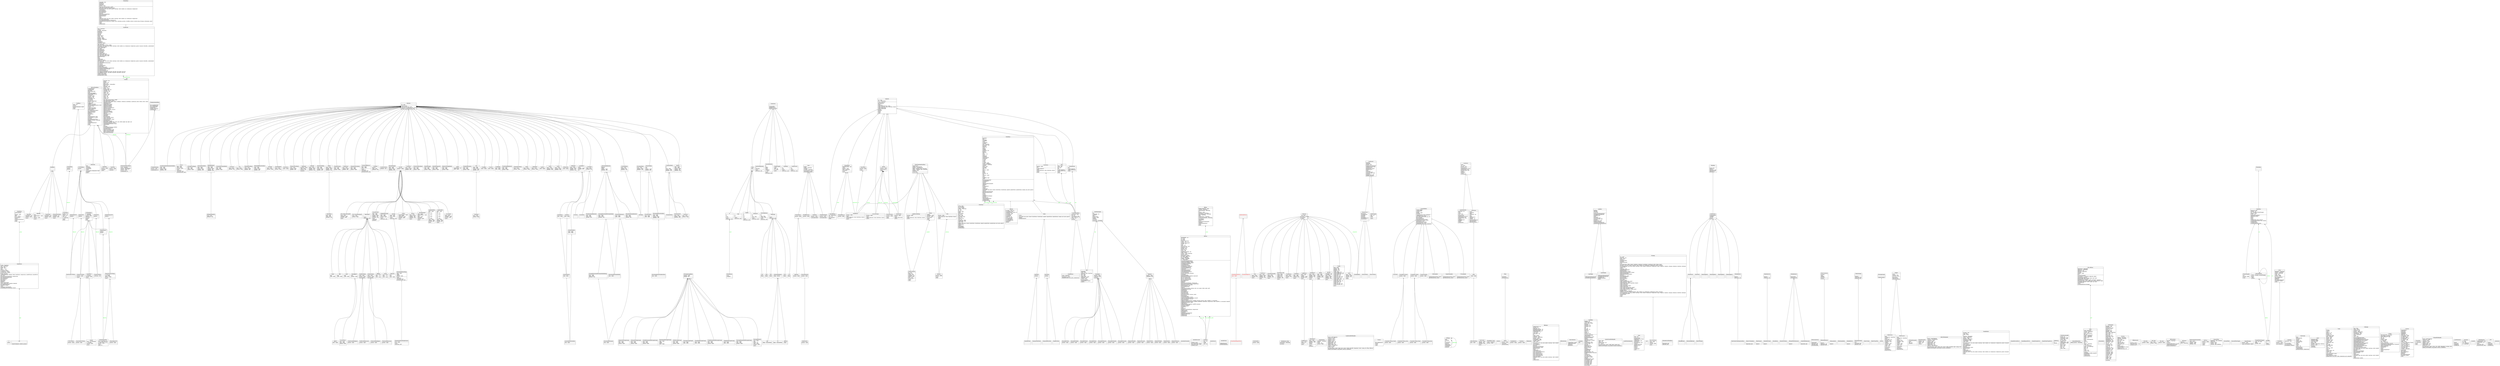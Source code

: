 digraph "classes" {
rankdir=BT
charset="utf-8"
"backtrader.indicators.contrib.A" [color="black", fontcolor="black", label="{A|name\l|}", shape="record", style="solid"];
"backtrader.stores.oandastore.API" [color="black", fontcolor="black", label="{API|\l|request(endpoint, method, params)\l}", shape="record", style="solid"];
"backtrader.feed.AbstractDataBase" [color="black", fontcolor="black", label="{AbstractDataBase|CONNBROKEN\lCONNECTED\lDELAYED\lDISCONNECTED\lLIVE\lNOTSUBSCRIBED\lNOTSUPPORTED_TF\lUNKNOWN\lfromdate : float\lparams : tuple\lreplaying : int\lresampling : int\lsessionend\lsessionstart\ltick_last : NoneType\ltodate : float\l|addfilter(p)\laddfilter_simple(f)\ladvance(size, datamaster, ticks)\ladvance_peek()\lclone()\lcompensate(other)\lcopyas(_dataname)\ldate2num(dt)\ldo_qcheck(onoff, qlapse)\lget_notifications()\lgetenvironment()\lgetfeed()\lhaslivedata()\lislive()\lload()\lnext(datamaster, ticks)\lnum2date(dt, tz, naive)\lpreload()\lput_notification(status)\lqbuffer(savemem, replaying)\lreplay()\lresample()\lsetenvironment(env)\lstart()\lstop()\l}", shape="record", style="solid"];
"backtrader.indicators.accdecoscillator.AccelerationDecelerationOscillator" [color="black", fontcolor="black", label="{AccelerationDecelerationOscillator|alias : tuple\llines : tuple\lparams : tuple\lplotlines : dict\l|}", shape="record", style="solid"];
"backtrader.indicators.basicops.Accum" [color="black", fontcolor="black", label="{Accum|alias : tuple\llines : tuple\lparams : tuple\l|next()\lnextstart()\lonce(start, end)\loncestart(start, end)\l}", shape="record", style="solid"];
"backtrader.indicators.kama.AdaptiveMovingAverage" [color="black", fontcolor="black", label="{AdaptiveMovingAverage|alias : tuple\llines : tuple\lparams : tuple\l|}", shape="record", style="solid"];
"backtrader.functions.All" [color="black", fontcolor="black", label="{All|flogic\l|}", shape="record", style="solid"];
"backtrader.sizers.percents_sizer.AllInSizer" [color="black", fontcolor="black", label="{AllInSizer|params : tuple\l|}", shape="record", style="solid"];
"backtrader.sizers.percents_sizer.AllInSizerInt" [color="black", fontcolor="black", label="{AllInSizerInt|params : tuple\l|}", shape="record", style="solid"];
"backtrader.indicators.basicops.AllN" [color="black", fontcolor="black", label="{AllN|func\llines : tuple\l|}", shape="record", style="solid"];
"backtrader.analyzer.Analyzer" [color="black", fontcolor="black", label="{Analyzer|csv : bool\lrets : OrderedDict\l|create_analysis()\lget_analysis()\lnext()\lnextstart()\lnotify_cashvalue(cash, value)\lnotify_fund(cash, value, fundvalue, shares)\lnotify_order(order)\lnotify_trade(trade)\lpprint()\lprenext()\lprint()\lstart()\lstop()\l}", shape="record", style="solid"];
"backtrader.functions.And" [color="black", fontcolor="black", label="{And|flogic : staticmethod\l|}", shape="record", style="solid"];
"backtrader.analyzers.annualreturn.AnnualReturn" [color="black", fontcolor="black", label="{AnnualReturn|ret : OrderedDict\lrets : list\l|get_analysis()\lstop()\l}", shape="record", style="solid"];
"backtrader.functions.Any" [color="black", fontcolor="black", label="{Any|flogic\l|}", shape="record", style="solid"];
"backtrader.indicators.basicops.AnyN" [color="black", fontcolor="black", label="{AnyN|func\llines : tuple\l|}", shape="record", style="solid"];
"backtrader.indicators.basicops.ApplyN" [color="black", fontcolor="black", label="{ApplyN|lines : tuple\l|}", shape="record", style="solid"];
"backtrader.indicators.aroon.AroonDown" [color="black", fontcolor="black", label="{AroonDown|lines : tuple\l|}", shape="record", style="solid"];
"backtrader.indicators.aroon.AroonOscillator" [color="black", fontcolor="black", label="{AroonOscillator|alias : tuple\llines : tuple\l|}", shape="record", style="solid"];
"backtrader.indicators.aroon.AroonUp" [color="black", fontcolor="black", label="{AroonUp|lines : tuple\l|}", shape="record", style="solid"];
"backtrader.indicators.aroon.AroonUpDown" [color="black", fontcolor="black", label="{AroonUpDown|alias : tuple\l|}", shape="record", style="solid"];
"backtrader.indicators.aroon.AroonUpDownOscillator" [color="black", fontcolor="black", label="{AroonUpDownOscillator|alias : tuple\l|}", shape="record", style="solid"];
"backtrader.plot.locator.AutoDateFormatter" [color="black", fontcolor="black", label="{AutoDateFormatter|\l|}", shape="record", style="solid"];
"backtrader.plot.locator.AutoDateLocator" [color="black", fontcolor="black", label="{AutoDateLocator|\l|datalim_to_dt()\lget_locator(dmin, dmax)\ltick_values(vmin, vmax)\lviewlim_to_dt()\l}", shape="record", style="solid"];
"backtrader.utils.autodict.AutoDict" [color="black", fontcolor="black", label="{AutoDict|lost : int\ltlong\ltshort\lwon : int\l|}", shape="record", style="solid"];
"backtrader.utils.autodict.AutoDictList" [color="black", fontcolor="black", label="{AutoDictList|\l|}", shape="record", style="solid"];
"backtrader.metabase.AutoInfoClass" [color="black", fontcolor="black", label="{AutoInfoClass|\l|isdefault(pname)\lnotdefault(pname)\l}", shape="record", style="solid"];
"backtrader.utils.autodict.AutoOrderedDict" [color="black", fontcolor="black", label="{AutoOrderedDict|drawdown : float\llen : int\lmoneydown : float\lsqn : NoneType, int\ltrades : int\l|lvalues()\l}", shape="record", style="solid"];
"backtrader.indicators.basicops.Average" [color="black", fontcolor="black", label="{Average|alias : tuple\llines : tuple\l|next()\lonce(start, end)\l}", shape="record", style="solid"];
"backtrader.indicators.directionalmove.AverageDirectionalMovementIndex" [color="black", fontcolor="black", label="{AverageDirectionalMovementIndex|alias : tuple\llines : tuple\lplotlines : dict\l|}", shape="record", style="solid"];
"backtrader.indicators.directionalmove.AverageDirectionalMovementIndexRating" [color="black", fontcolor="black", label="{AverageDirectionalMovementIndexRating|alias : tuple\llines : tuple\lplotlines : dict\l|}", shape="record", style="solid"];
"backtrader.indicators.atr.AverageTrueRange" [color="black", fontcolor="black", label="{AverageTrueRange|alias : tuple\llines : tuple\lparams : tuple\l|}", shape="record", style="solid"];
"backtrader.indicators.awesomeoscillator.AwesomeOscillator" [color="black", fontcolor="black", label="{AwesomeOscillator|alias : tuple\llines : tuple\lparams : tuple\lplotlines : dict\l|}", shape="record", style="solid"];
"backtrader.brokers.bbroker.BackBroker" [color="black", fontcolor="black", label="{BackBroker|cash : NoneType\lcerebro\ld_credit : defaultdict\lfundmode\lfundshares\lfundvalue\lgetcash\lgetvalue\lnotifs : deque\lorders : list\lparams : tuple\lpending : deque\lpositions : defaultdict\lsetcash\lseteosbar\lstartingcash\lsubmitted : deque\l|add_cash(cash)\ladd_order_history(orders, notify)\lbuy(owner, data, size, price, plimit, exectype, valid, tradeid, oco, trailamount, trailpercent, parent, transmit, histnotify, _checksubmit)\lcancel(order, bracket)\lcheck_submitted()\lget_cash()\lget_fundmode()\lget_fundshares()\lget_fundvalue()\lget_leverage()\lget_notification()\lget_orders_open(safe)\lget_value(datas, mkt, lever)\lget_value_lever(datas, mkt)\lgetposition(data)\linit()\lnext()\lnotify(order)\lorderstatus(order)\lsell(owner, data, size, price, plimit, exectype, valid, tradeid, oco, trailamount, trailpercent, parent, transmit, histnotify, _checksubmit)\lset_cash(cash)\lset_checksubmit(checksubmit)\lset_coc(coc)\lset_coo(coo)\lset_eosbar(eosbar)\lset_filler(filler)\lset_fund_history(fund)\lset_fundmode(fundmode, fundstartval)\lset_fundstartval(fundstartval)\lset_int2pnl(int2pnl)\lset_shortcash(shortcash)\lset_slippage_fixed(fixed, slip_open, slip_limit, slip_match, slip_out)\lset_slippage_perc(perc, slip_open, slip_limit, slip_match, slip_out)\lsubmit(order, check)\lsubmit_accept(order)\ltransmit(order, check)\l}", shape="record", style="solid"];
"backtrader.feeds.btcsv.BacktraderCSV" [color="black", fontcolor="black", label="{BacktraderCSV|DataCls\l|}", shape="record", style="solid"];
"backtrader.feeds.btcsv.BacktraderCSVData" [color="black", fontcolor="black", label="{BacktraderCSVData|\l|}", shape="record", style="solid"];
"backtrader.errors.BacktraderError" [color="black", fontcolor="red", label="{BacktraderError|\l|}", shape="record", style="solid"];
"backtrader.fillers.BarPointPerc" [color="black", fontcolor="black", label="{BarPointPerc|params : tuple\l|}", shape="record", style="solid"];
"backtrader.filters.daysteps.BarReplayer_Open" [color="black", fontcolor="black", label="{BarReplayer_Open|pendingbar : NoneType\l|last(data)\l}", shape="record", style="solid"];
"backtrader.indicators.basicops.BaseApplyN" [color="black", fontcolor="black", label="{BaseApplyN|func\lparams : tuple\l|}", shape="record", style="solid"];
"backtrader.observers.benchmark.Benchmark" [color="black", fontcolor="black", label="{Benchmark|lines : tuple\lparams : tuple\lplotlines : dict\ltbench\ltreturn\l|next()\lprenext()\l}", shape="record", style="solid"];
"backtrader.feeds.blaze.BlazeData" [color="black", fontcolor="black", label="{BlazeData|datafields : list\lparams : tuple\l|start()\l}", shape="record", style="solid"];
"backtrader.indicators.bollinger.BollingerBands" [color="black", fontcolor="black", label="{BollingerBands|alias : tuple\llines : tuple\lparams : tuple\lplotinfo : dict\lplotlines : dict\l|}", shape="record", style="solid"];
"backtrader.indicators.bollinger.BollingerBandsPct" [color="black", fontcolor="black", label="{BollingerBandsPct|lines : tuple\lplotlines : dict\l|}", shape="record", style="solid"];
"backtrader.observers.broker.Broker" [color="black", fontcolor="black", label="{Broker|alias : tuple\llines : tuple\lparams : tuple\lplotinfo : dict\l|next()\lstart()\l}", shape="record", style="solid"];
"backtrader.broker.BrokerBase" [color="black", fontcolor="black", label="{BrokerBase|comminfo : dict\lfundmode\lfundshares\lfundvalue\lparams : tuple\l|add_order_history(orders, notify)\laddcommissioninfo(comminfo, name)\lbuy(owner, data, size, price, plimit, exectype, valid, tradeid, oco, trailamount, trailpercent)\lcancel(order)\lget_fundmode()\lget_fundshares()\lget_fundvalue()\lgetcash()\lgetcommissioninfo(data)\lgetposition(data)\lgetvalue(datas)\linit()\lnext()\lsell(owner, data, size, price, plimit, exectype, valid, tradeid, oco, trailamount, trailpercent)\lset_fund_history(fund)\lset_fundmode(fundmode, fundstartval)\lsetcommission(commission, margin, mult, commtype, percabs, stocklike, interest, interest_long, leverage, automargin, name)\lstart()\lstop()\lsubmit(order)\l}", shape="record", style="solid"];
"backtrader.order.BuyOrder" [color="black", fontcolor="black", label="{BuyOrder|ordtype\l|}", shape="record", style="solid"];
"backtrader.observers.buysell.BuySell" [color="black", fontcolor="black", label="{BuySell|curbuylen : int\lcurselllen : int\llines : tuple\lparams : tuple\lplotinfo : dict\lplotlines : dict\l|next()\l}", shape="record", style="solid"];
"backtrader.feed.CSVDataBase" [color="black", fontcolor="black", label="{CSVDataBase|f : NoneType\lf : NoneType\lparams : tuple\lseparator\l|preload()\lstart()\lstop()\l}", shape="record", style="solid"];
"backtrader.feed.CSVFeedBase" [color="black", fontcolor="black", label="{CSVFeedBase|params\l|}", shape="record", style="solid"];
"backtrader.filters.calendardays.CalendarDays" [color="black", fontcolor="black", label="{CalendarDays|ONEDAY : timedelta\llastdt\llastdt : date\lparams : tuple\l|}", shape="record", style="solid"];
"backtrader.analyzers.calmar.Calmar" [color="black", fontcolor="black", label="{Calmar|calmar\lpackages : tuple\lparams : tuple\l|on_dt_over()\lstart()\lstop()\l}", shape="record", style="solid"];
"backtrader.plot.finance.CandlestickPlotHandler" [color="black", fontcolor="black", label="{CandlestickPlotHandler|barcol : PolyCollection\lcolordown : tuple\lcolorup : tuple\ledgedown : tuple\ledgeup : tuple\llegend_closes : list\llegend_highs : list\llegend_lows : list\llegend_opens : list\ltickcol : LineCollection\ltickdown : tuple\ltickup : tuple\l|barcollection(xs, opens, highs, lows, closes, width, tickwidth, edgeadjust, label, scaling, bot, fillup, filldown)\llegend_artist(legend, orig_handle, fontsize, handlebox)\l}", shape="record", style="solid"];
"backtrader.observers.broker.Cash" [color="black", fontcolor="black", label="{Cash|lines : tuple\lplotinfo : dict\l|next()\l}", shape="record", style="solid"];
"backtrader.cerebro.Cerebro" [color="black", fontcolor="black", label="{Cerebro|analyzers : list\lbroker\ldatacbs : list\ldatas : list\ldatasbyname : OrderedDict\lfeeds : list\lindicators : list\lobservers : list\loptcbs : list\lparams : tuple\lrunningstrats : list\lrunstrats : list\lrunwriters : list\lsignals : list\lsizers : dict\lstcount : count\lstorecbs : list\lstores : list\lstrats : list\lwriters : list\lwriters_csv\l|add_order_history(orders, notify)\ladd_signal(sigtype, sigcls)\ladd_timer(when, offset, repeat, weekdays, weekcarry, monthdays, monthcarry, allow, tzdata, strats, cheat)\laddanalyzer(ancls)\laddcalendar(cal)\ladddata(data, name)\ladddatacb(callback)\laddindicator(indcls)\laddobserver(obscls)\laddobservermulti(obscls)\laddsizer(sizercls)\laddsizer_byidx(idx, sizercls)\laddstore(store)\laddstorecb(callback)\laddstrategy(strategy)\laddtz(tz)\laddwriter(wrtcls)\lchaindata()\lgetbroker()\literize(iterable)\lnotify_data(data, status)\lnotify_store(msg)\lnotify_timer(timer, when)\loptcallback(cb)\loptstrategy(strategy)\lplot(plotter, numfigs, iplot, start, end, width, height, dpi, tight, use)\lreplaydata(dataname, name)\lresampledata(dataname, name)\lrolloverdata()\lrun()\lrunstop()\lrunstrategies(iterstrat, predata)\lset_fund_history(fund)\lsetbroker(broker)\lsignal_accumulate(onoff)\lsignal_concurrent(onoff)\lsignal_strategy(stratcls)\lstop_writers(runstrats)\l}", shape="record", style="solid"];
"backtrader.feeds.chainer.Chainer" [color="black", fontcolor="black", label="{Chainer|\l|get_notifications()\lislive()\lstart()\lstop()\l}", shape="record", style="solid"];
"backtrader.functions.Cmp" [color="black", fontcolor="black", label="{Cmp|a\lb\l|next()\lonce(start, end)\l}", shape="record", style="solid"];
"backtrader.functions.CmpEx" [color="black", fontcolor="black", label="{CmpEx|a\lb\lr1\lr2\lr3\l|next()\lonce(start, end)\l}", shape="record", style="solid"];
"backtrader.indicators.ols.CointN" [color="black", fontcolor="black", label="{CointN|frompackages : tuple\llines : tuple\lpackages : tuple\lparams : tuple\l|next()\l}", shape="record", style="solid"];
"backtrader.commissions.CommInfo" [color="black", fontcolor="black", label="{CommInfo|\l|}", shape="record", style="solid"];
"backtrader.comminfo.CommInfoBase" [color="black", fontcolor="black", label="{CommInfoBase|COMM_FIXED\lCOMM_PERC\lmargin\lparams : tuple\lstocklike\l|cashadjust(size, price, newprice)\lconfirmexec(size, price)\lget_credit_interest(data, pos, dt)\lget_leverage()\lget_margin(price)\lgetcommission(size, price)\lgetoperationcost(size, price)\lgetsize(price, cash)\lgetvalue(position, price)\lgetvaluesize(size, price)\lprofitandloss(size, price, newprice)\l}", shape="record", style="solid"];
"backtrader.commissions.CommInfo_Futures" [color="black", fontcolor="black", label="{CommInfo_Futures|params : tuple\l|}", shape="record", style="solid"];
"backtrader.commissions.CommInfo_Futures_Fixed" [color="black", fontcolor="black", label="{CommInfo_Futures_Fixed|params : tuple\l|}", shape="record", style="solid"];
"backtrader.commissions.CommInfo_Futures_Perc" [color="black", fontcolor="black", label="{CommInfo_Futures_Perc|params : tuple\l|}", shape="record", style="solid"];
"backtrader.commissions.CommInfo_Stocks" [color="black", fontcolor="black", label="{CommInfo_Stocks|params : tuple\l|}", shape="record", style="solid"];
"backtrader.commissions.CommInfo_Stocks_Fixed" [color="black", fontcolor="black", label="{CommInfo_Stocks_Fixed|params : tuple\l|}", shape="record", style="solid"];
"backtrader.commissions.CommInfo_Stocks_Perc" [color="black", fontcolor="black", label="{CommInfo_Stocks_Perc|params : tuple\l|}", shape="record", style="solid"];
"backtrader.comminfo.CommissionInfo" [color="black", fontcolor="black", label="{CommissionInfo|params : tuple\l|}", shape="record", style="solid"];
"backtrader.indicators.cci.CommodityChannelIndex" [color="black", fontcolor="black", label="{CommodityChannelIndex|alias : tuple\llines : tuple\lparams : tuple\l|}", shape="record", style="solid"];
"backtrader.indicators.crossover.CrossDown" [color="black", fontcolor="black", label="{CrossDown|\l|}", shape="record", style="solid"];
"backtrader.indicators.crossover.CrossOver" [color="black", fontcolor="black", label="{CrossOver|lines : tuple\lplotinfo : dict\l|}", shape="record", style="solid"];
"backtrader.indicators.crossover.CrossUp" [color="black", fontcolor="black", label="{CrossUp|\l|}", shape="record", style="solid"];
"backtrader.resamplerfilter.DTFaker" [color="black", fontcolor="black", label="{DTFaker|data\ldatetime\lp\lsessionend\l|date(idx)\ldate2num()\ldatetime(idx)\lnum2date()\ltime(idx)\l}", shape="record", style="solid"];
"backtrader.indicators.dv2.DV2" [color="black", fontcolor="black", label="{DV2|lines : tuple\lparams : tuple\l|}", shape="record", style="solid"];
"backtrader.lineiterator.DataAccessor" [color="black", fontcolor="black", label="{DataAccessor|PriceClose\lPriceDateTime\lPriceHigh\lPriceLow\lPriceOpen\lPriceOpenInteres\lPriceVolume\l|}", shape="record", style="solid"];
"backtrader.feed.DataBase" [color="black", fontcolor="black", label="{DataBase|\l|}", shape="record", style="solid"];
"backtrader.feed.DataClone" [color="black", fontcolor="black", label="{DataClone|data\lfromdate\lsessionend\lsessionstart\ltodate\l|advance(size, datamaster, ticks)\lpreload()\lstart()\l}", shape="record", style="solid"];
"backtrader.filters.datafiller.DataFiller" [color="black", fontcolor="black", label="{DataFiller|params : tuple\l|preload()\lstart()\l}", shape="record", style="solid"];
"backtrader.filters.datafilter.DataFilter" [color="black", fontcolor="black", label="{DataFilter|params : tuple\l|preload()\l}", shape="record", style="solid"];
"backtrader.dataseries.DataSeries" [color="black", fontcolor="black", label="{DataSeries|Close\lDateTime\lHigh\lLineOrder : list\lLow\lOpen\lOpenInterest\lVolume\lplotinfo : dict\l|getwriterheaders()\lgetwriterinfo()\lgetwritervalues()\l}", shape="record", style="solid"];
"backtrader.observers.trades.DataTrades" [color="black", fontcolor="black", label="{DataTrades|params : tuple\lplotinfo : dict\lplotlines : dict\l|next()\l}", shape="record", style="solid"];
"backtrader.filters.bsplitter.DaySplitter_Close" [color="black", fontcolor="black", label="{DaySplitter_Close|lastdt : NoneType\lparams : tuple\l|}", shape="record", style="solid"];
"backtrader.indicators.pivotpoint.DemarkPivotPoint" [color="black", fontcolor="black", label="{DemarkPivotPoint|lines : tuple\lparams : tuple\lplotinfo : dict\l|}", shape="record", style="solid"];
"backtrader.indicators.dpo.DetrendedPriceOscillator" [color="black", fontcolor="black", label="{DetrendedPriceOscillator|alias : tuple\llines : tuple\lparams : tuple\lplotinfo : dict\l|}", shape="record", style="solid"];
"backtrader.indicators.dma.DicksonMovingAverage" [color="black", fontcolor="black", label="{DicksonMovingAverage|alias : tuple\llines : tuple\lparams : tuple\l|}", shape="record", style="solid"];
"backtrader.indicators.directionalmove.DirectionalIndicator" [color="black", fontcolor="black", label="{DirectionalIndicator|alias : tuple\llines : tuple\l|}", shape="record", style="solid"];
"backtrader.indicators.directionalmove.DirectionalMovement" [color="black", fontcolor="black", label="{DirectionalMovement|alias : tuple\l|}", shape="record", style="solid"];
"backtrader.indicators.directionalmove.DirectionalMovementIndex" [color="black", fontcolor="black", label="{DirectionalMovementIndex|alias : tuple\l|}", shape="record", style="solid"];
"backtrader.functions.DivByZero" [color="black", fontcolor="black", label="{DivByZero|a\lb\lzero : float\l|next()\lonce(start, end)\l}", shape="record", style="solid"];
"backtrader.functions.DivZeroByZero" [color="black", fontcolor="black", label="{DivZeroByZero|a\lb\ldual : float\lsingle : float\l|next()\lonce(start, end)\l}", shape="record", style="solid"];
"backtrader.utils.autodict.DotDict" [color="black", fontcolor="black", label="{DotDict|\l|}", shape="record", style="solid"];
"backtrader.indicators.dema.DoubleExponentialMovingAverage" [color="black", fontcolor="black", label="{DoubleExponentialMovingAverage|alias : tuple\llines : tuple\lparams : tuple\l|}", shape="record", style="solid"];
"backtrader.indicators.rsi.DownDay" [color="black", fontcolor="black", label="{DownDay|lines : tuple\lparams : tuple\l|}", shape="record", style="solid"];
"backtrader.indicators.rsi.DownDayBool" [color="black", fontcolor="black", label="{DownDayBool|lines : tuple\lparams : tuple\l|}", shape="record", style="solid"];
"backtrader.indicators.directionalmove.DownMove" [color="black", fontcolor="black", label="{DownMove|lines : tuple\l|}", shape="record", style="solid"];
"backtrader.analyzers.drawdown.DrawDown" [color="black", fontcolor="black", label="{DrawDown|params : tuple\lrets\l|create_analysis()\lnext()\lnotify_fund(cash, value, fundvalue, shares)\lstart()\lstop()\l}", shape="record", style="solid"];
"backtrader.observers.drawdown.DrawDown" [color="black", fontcolor="black", label="{DrawDown|lines : tuple\lparams : tuple\lplotinfo : dict\lplotlines : dict\l|next()\l}", shape="record", style="solid"];
"backtrader.observers.drawdown.DrawDownLength" [color="black", fontcolor="black", label="{DrawDownLength|lines : tuple\lplotinfo : dict\lplotlines : dict\l|next()\l}", shape="record", style="solid"];
"backtrader.observers.drawdown.DrawDown_Old" [color="black", fontcolor="black", label="{DrawDown_Old|lines : tuple\lmaxdd : float\lpeak : float\lplotinfo : dict\lplotlines : dict\l|next()\l}", shape="record", style="solid"];
"backtrader.indicators.envelope.Envelope" [color="black", fontcolor="black", label="{Envelope|\l|}", shape="record", style="solid"];
"backtrader.indicators.envelope.EnvelopeMixIn" [color="black", fontcolor="black", label="{EnvelopeMixIn|lines : tuple\lparams : tuple\lplotlines : dict\l|}", shape="record", style="solid"];
"backtrader.indicators.ema.ExponentialMovingAverage" [color="black", fontcolor="black", label="{ExponentialMovingAverage|alias : tuple\lalpha\lalpha1\llines : tuple\l|}", shape="record", style="solid"];
"backtrader.indicators.basicops.ExponentialSmoothing" [color="black", fontcolor="black", label="{ExponentialSmoothing|alias : tuple\lalpha\lalpha1\lparams : tuple\l|next()\lnextstart()\lonce(start, end)\loncestart(start, end)\l}", shape="record", style="solid"];
"backtrader.indicators.basicops.ExponentialSmoothingDynamic" [color="black", fontcolor="black", label="{ExponentialSmoothingDynamic|alias : tuple\l|next()\lonce(start, end)\l}", shape="record", style="solid"];
"backtrader.feed.FeedBase" [color="black", fontcolor="black", label="{FeedBase|datas : list\lparams\l|getdata(dataname, name)\lstart()\lstop()\l}", shape="record", style="solid"];
"backtrader.indicators.pivotpoint.FibonacciPivotPoint" [color="black", fontcolor="black", label="{FibonacciPivotPoint|lines : tuple\lparams : tuple\lplotinfo : dict\l|}", shape="record", style="solid"];
"backtrader.flt.Filter" [color="black", fontcolor="black", label="{Filter|\l|next(data)\lnextstart(data)\l}", shape="record", style="solid"];
"backtrader.indicators.basicops.FindFirstIndex" [color="black", fontcolor="black", label="{FindFirstIndex|lines : tuple\lparams : tuple\l|func(iterable)\l}", shape="record", style="solid"];
"backtrader.indicators.basicops.FindFirstIndexHighest" [color="black", fontcolor="black", label="{FindFirstIndexHighest|params : tuple\l|}", shape="record", style="solid"];
"backtrader.indicators.basicops.FindFirstIndexLowest" [color="black", fontcolor="black", label="{FindFirstIndexLowest|params : tuple\l|}", shape="record", style="solid"];
"backtrader.indicators.basicops.FindLastIndex" [color="black", fontcolor="black", label="{FindLastIndex|lines : tuple\lparams : tuple\l|func(iterable)\l}", shape="record", style="solid"];
"backtrader.indicators.basicops.FindLastIndexHighest" [color="black", fontcolor="black", label="{FindLastIndexHighest|params : tuple\l|}", shape="record", style="solid"];
"backtrader.indicators.basicops.FindLastIndexLowest" [color="black", fontcolor="black", label="{FindLastIndexLowest|params : tuple\l|}", shape="record", style="solid"];
"backtrader.fillers.FixedBarPerc" [color="black", fontcolor="black", label="{FixedBarPerc|params : tuple\l|}", shape="record", style="solid"];
"backtrader.sizers.fixedsize.FixedReverser" [color="black", fontcolor="black", label="{FixedReverser|params : tuple\l|}", shape="record", style="solid"];
"backtrader.fillers.FixedSize" [color="black", fontcolor="black", label="{FixedSize|params : tuple\l|}", shape="record", style="solid"];
"backtrader.sizers.fixedsize.FixedSize" [color="black", fontcolor="black", label="{FixedSize|params : tuple\l|setsizing(stake)\l}", shape="record", style="solid"];
"backtrader.sizers.fixedsize.FixedSizeTarget" [color="black", fontcolor="black", label="{FixedSizeTarget|params : tuple\l|setsizing(stake)\l}", shape="record", style="solid"];
"backtrader.studies.contrib.fractal.Fractal" [color="black", fontcolor="black", label="{Fractal|lines : tuple\lparams : tuple\lplotinfo : dict\lplotlines : dict\l|next()\l}", shape="record", style="solid"];
"backtrader.errors.FromModuleImportError" [color="black", fontcolor="red", label="{FromModuleImportError|\l|}", shape="record", style="solid"];
"backtrader.observers.broker.FundShares" [color="black", fontcolor="black", label="{FundShares|lines : tuple\lplotinfo : dict\l|next()\l}", shape="record", style="solid"];
"backtrader.observers.broker.FundValue" [color="black", fontcolor="black", label="{FundValue|alias : tuple\llines : tuple\lplotinfo : dict\l|next()\l}", shape="record", style="solid"];
"backtrader.feeds.csvgeneric.GenericCSV" [color="black", fontcolor="black", label="{GenericCSV|DataCls\l|}", shape="record", style="solid"];
"backtrader.feeds.csvgeneric.GenericCSVData" [color="black", fontcolor="black", label="{GenericCSVData|params : tuple\l|start()\l}", shape="record", style="solid"];
"backtrader.analyzers.leverage.GrossLeverage" [color="black", fontcolor="black", label="{GrossLeverage|params : tuple\l|next()\lnotify_fund(cash, value, fundvalue, shares)\lstart()\l}", shape="record", style="solid"];
"backtrader.filters.heikinashi.HeikinAshi" [color="black", fontcolor="black", label="{HeikinAshi|\l|}", shape="record", style="solid"];
"backtrader.indicators.heikinashi.HeikinAshi" [color="black", fontcolor="black", label="{HeikinAshi|linealias : tuple\llines : tuple\lplotinfo : dict\l|prenext()\l}", shape="record", style="solid"];
"backtrader.indicators.basicops.Highest" [color="black", fontcolor="black", label="{Highest|alias : tuple\lfunc\llines : tuple\l|}", shape="record", style="solid"];
"backtrader.indicators.hma.HullMovingAverage" [color="black", fontcolor="black", label="{HullMovingAverage|alias : tuple\llines : tuple\lparams : tuple\l|}", shape="record", style="solid"];
"backtrader.indicators.hurst.HurstExponent" [color="black", fontcolor="black", label="{HurstExponent|alias : tuple\lfrompackages : tuple\llags\llines : tuple\llog10lags\lparams : tuple\l|next()\l}", shape="record", style="solid"];
"backtrader.brokers.ibbroker.IBBroker" [color="black", fontcolor="black", label="{IBBroker|CANCELLED : str\lFILLED : str\lINACTIVE : str\lPENDINGCANCEL : str\lPENDINGSUBMIT : str\lPRESUBMITTED : str\lSUBMITTED : str\lcash : float\lexecutions : dict\lib\lnotifs : Queue\lorderbyid : dict\lordstatus : defaultdict\lparams : tuple\lstartingcash : float\lstartingvalue : float\ltonotify : deque\lvalue : float\l|buy(owner, data, size, price, plimit, exectype, valid, tradeid)\lcancel(order)\lget_notification()\lgetcash()\lgetcommissioninfo(data)\lgetposition(data, clone)\lgetvalue(datas)\lnext()\lnotify(order)\lorderstatus(order)\lpush_commissionreport(cr)\lpush_execution(ex)\lpush_ordererror(msg)\lpush_orderstate(msg)\lpush_orderstatus(msg)\lpush_portupdate()\lsell(owner, data, size, price, plimit, exectype, valid, tradeid)\lstart()\lstop()\lsubmit(order)\l}", shape="record", style="solid"];
"backtrader.brokers.ibbroker.IBCommInfo" [color="black", fontcolor="black", label="{IBCommInfo|\l|getoperationcost(size, price)\lgetvaluesize(size, price)\l}", shape="record", style="solid"];
"backtrader.feeds.ibdata.IBData" [color="black", fontcolor="black", label="{IBData|RTBAR_MINSIZE : tuple\lcontract : NoneType\lcontractdetails : NoneType\lib\lparams : tuple\lprecontract : NoneType\lpretradecontract : NoneType\lqhist : NoneType\lqlive\ltradecontract : NoneType\ltradecontractdetails : NoneType\l|canceldata()\lhaslivedata()\lislive()\lparsecontract(dataname)\lreqdata()\lsetenvironment(env)\lstart()\lstop()\l}", shape="record", style="solid"];
"backtrader.brokers.ibbroker.IBOrder" [color="black", fontcolor="black", label="{IBOrder|m_action : bytes, str\lm_auxPrice : float\lm_goodTillDate : bytes, str\lm_lmtPrice : float\lm_ocaType : int\lm_orderType\lm_parentId\lm_permid : int\lm_tif : str, bytes\lm_totalQuantity\lm_trailStopPrice\lm_trailingPercent\lm_transmit\lordtype\l|}", shape="record", style="solid"];
"backtrader.brokers.ibbroker.IBOrderState" [color="black", fontcolor="black", label="{IBOrderState|\l|}", shape="record", style="solid"];
"backtrader.stores.ibstore.IBStore" [color="black", fontcolor="black", label="{IBStore|REQIDBASE : int\lacc_cash\lacc_upds\lacc_value\lbroker : NoneType\lccount : int\lcdetails : defaultdict\lclientId : int\lconn\ldatas : list\ldontreconnect : bool\lhistexreq : dict\lhistfmt : dict\lhistsend : dict\lhisttz : dict\liscash : dict\lmanaged_accounts : list\lnotifs : Queue\lorderid : count, NoneType\lparams : tuple\lport_update : bool\lpositions : defaultdict\lqs : OrderedDict\lrevdur : defaultdict\ltmoffset : timedelta\lts : OrderedDict\l|accountDownloadEnd(msg)\lcalcduration(dtbegin, dtend)\lcalcdurations(dtbegin, dtend)\lcancelHistoricalData(q)\lcancelMktData(q)\lcancelOrder(orderid)\lcancelQueue(q, sendnone)\lcancelRealTimeBars(q)\lcommissionReport(msg)\lconnected()\lconnectionClosed(msg)\lcontractDetails(msg)\lcontractDetailsEnd(msg)\lcurrentTime(msg)\ldt_plus_duration(dt, duration)\lerror(msg)\lexecDetails(msg)\lgetContractDetails(contract, maxcount)\lgetTickerQueue(start)\lget_acc_cash(account)\lget_acc_value(account)\lget_acc_values(account)\lget_notifications()\lgetbroker()\lgetdata()\lgetdurations(timeframe, compression)\lgetmaxduration(timeframe, compression)\lgetposition(contract, clone)\lhistduration(dt1, dt2)\lhistoricalData(msg)\llogmsg()\lmakecontract(symbol, sectype, exch, curr, expiry, strike, right, mult)\lmanagedAccounts(msg)\lnextOrderId()\lnextTickerId()\lnextValidId(msg)\lopenOrder(msg)\lorderStatus(msg)\lplaceOrder(orderid, contract, order)\lposition(msg)\lrealtimeBar(msg)\lreconnect(fromstart, resub)\lreqAccountUpdates(subscribe, account)\lreqContractDetails(contract)\lreqCurrentTime()\lreqHistoricalData(contract, enddate, duration, barsize, what, useRTH, tz, sessionend)\lreqHistoricalDataEx(contract, enddate, begindate, timeframe, compression, what, useRTH, tz, sessionend, tickerId)\lreqMktData(contract, what)\lreqPositions()\lreqRealTimeBars(contract, useRTH, duration)\lreuseQueue(tickerId)\lstart(data, broker)\lstartdatas()\lstop()\lstopdatas()\ltfcomp_to_size(timeframe, compression)\ltickPrice(msg)\ltickString(msg)\ltimeoffset()\lupdateAccountValue(msg)\lupdatePortfolio(msg)\lvalidQueue(q)\lwatcher(msg)\l}", shape="record", style="solid"];
"backtrader.indicators.ichimoku.Ichimoku" [color="black", fontcolor="black", label="{Ichimoku|lines : tuple\lparams : tuple\lplotinfo : dict\lplotlines : dict\l|}", shape="record", style="solid"];
"backtrader.functions.If" [color="black", fontcolor="black", label="{If|a\lb\lcond\l|next()\lonce(start, end)\l}", shape="record", style="solid"];
"backtrader.indicator.Indicator" [color="black", fontcolor="black", label="{Indicator|csv : bool\l|advance(size)\lonce_via_next(start, end)\loncestart_via_nextstart(start, end)\lpreonce_via_prenext(start, end)\l}", shape="record", style="solid"];
"backtrader.lineiterator.IndicatorBase" [color="black", fontcolor="black", label="{IndicatorBase|\l|}", shape="record", style="solid"];
"backtrader.feeds.influxfeed.InfluxDB" [color="black", fontcolor="black", label="{InfluxDB|biter\lfrompackages : tuple\lndb\lparams : tuple\l|start()\l}", shape="record", style="solid"];
"backtrader.metabase.ItemCollection" [color="black", fontcolor="black", label="{ItemCollection|\l|append(item, name)\lgetbyname(name)\lgetitems()\lgetnames()\l}", shape="record", style="solid"];
"backtrader.indicators.kst.KnowSureThing" [color="black", fontcolor="black", label="{KnowSureThing|alias : tuple\llines : tuple\lparams : tuple\lplotinfo : dict\l|}", shape="record", style="solid"];
"backtrader.indicators.lrsi.LaguerreFilter" [color="black", fontcolor="black", label="{LaguerreFilter|alias : tuple\ll0\ll0 : float\ll1\ll1 : float\ll2\ll2 : float\ll3\ll3 : float\llines : tuple\lparams : tuple\lplotinfo : dict\l|next()\l}", shape="record", style="solid"];
"backtrader.indicators.lrsi.LaguerreRSI" [color="black", fontcolor="black", label="{LaguerreRSI|alias : tuple\ll0\ll0 : float\ll1\ll1 : float\ll2\ll2 : float\ll3\ll3 : float\llines : tuple\lparams : tuple\lplotinfo : dict\l|next()\l}", shape="record", style="solid"];
"backtrader.linebuffer.LineActions" [color="black", fontcolor="black", label="{LineActions|\l|arrayize(obj)\lgetindicators()\lqbuffer(savemem)\l}", shape="record", style="solid"];
"backtrader.lineseries.LineAlias" [color="black", fontcolor="black", label="{LineAlias|line\l|}", shape="record", style="solid"];
"backtrader.linebuffer.LineBuffer" [color="black", fontcolor="black", label="{LineBuffer|QBuffer : int\lUnBounded : int\larray : array, deque\lbind2line\lbindings : list\lextension : int\lextrasize : int\lidx\lidx : int\llencount : int\llenmark\llines : list\lmaxlen\lmode : int\luseislice : bool\l|addbinding(binding)\ladvance(size)\lbackwards(size, force)\lbind2lines(binding)\lbuflen()\ldate(ago, tz, naive)\ldatetime(ago, tz, naive)\ldt(ago)\lextend(value, size)\lforward(value, size)\lget(ago, size)\lget_idx()\lgetindicators()\lgetzero(idx, size)\lgetzeroval(idx)\lhome()\lminbuffer(size)\loncebinding()\lplot(idx, size)\lplotrange(start, end)\lqbuffer(savemem, extrasize)\lreset()\lrewind(size)\lset(value, ago)\lset_idx(idx, force)\ltime(ago, tz, naive)\ltm(ago)\ltm2datetime(tm, ago)\ltm2dtime(tm, ago)\ltm_eq(other, ago)\ltm_ge(other, ago)\ltm_gt(other, ago)\ltm_le(other, ago)\ltm_lt(other, ago)\ltm_raw(ago)\l}", shape="record", style="solid"];
"backtrader.lineiterator.LineIterator" [color="black", fontcolor="black", label="{LineIterator|bind2line\lbind2lines\lplotinfo : dict\l|addindicator(indicator)\lbindlines(owner, own)\lgetindicators()\lgetindicators_lines()\lgetobservers()\lnext()\lnextstart()\lonce(start, end)\loncestart(start, end)\lprenext()\lpreonce(start, end)\lqbuffer(savemem)\l}", shape="record", style="solid"];
"backtrader.lineroot.LineMultiple" [color="black", fontcolor="black", label="{LineMultiple|\l|addminperiod(minperiod)\lincminperiod(minperiod)\lminbuffer(size)\lqbuffer(savemem)\lreset()\l}", shape="record", style="solid"];
"backtrader.plot.finance.LineOnClosePlotHandler" [color="black", fontcolor="black", label="{LineOnClosePlotHandler|alpha : float\lcolor : str\llegend_closes : list\lloc : Line2D\l|barcollection(xs, closes, width, label, scaling, bot)\llegend_artist(legend, orig_handle, fontsize, handlebox)\l}", shape="record", style="solid"];
"backtrader.linebuffer.LineOwnOperation" [color="black", fontcolor="black", label="{LineOwnOperation|a\loperation\l|next()\lonce(start, end)\l}", shape="record", style="solid"];
"backtrader.indicator.LinePlotterIndicator" [color="black", fontcolor="black", label="{LinePlotterIndicator|\l|}", shape="record", style="solid"];
"backtrader.lineroot.LineRoot" [color="black", fontcolor="black", label="{LineRoot|IndType\lObsType\lStratType\l|addminperiod(minperiod)\lincminperiod(minperiod)\lminbuffer(size)\lnext()\lnextstart()\lonce(start, end)\loncestart(start, end)\lprenext()\lpreonce(start, end)\lqbuffer(savemem)\lsetminperiod(minperiod)\lupdateminperiod(minperiod)\l}", shape="record", style="solid"];
"backtrader.lineseries.LineSeries" [color="black", fontcolor="black", label="{LineSeries|array\lcsv : bool\lplotinfo : dict\l|advance(size)\lbackwards(size, force)\lextend(value, size)\lforward(value, size)\lhome()\lplotlabel()\lreset()\lrewind(size)\l}", shape="record", style="solid"];
"backtrader.lineseries.LineSeriesStub" [color="black", fontcolor="black", label="{LineSeriesStub|extralines : int\llines\lowner\lslave : bool\l|advance(size)\lbackwards(size, force)\lextend(value, size)\lforward(value, size)\lhome()\lminbuffer(size)\lqbuffer()\lreset()\lrewind(size)\l}", shape="record", style="solid"];
"backtrader.lineroot.LineSingle" [color="black", fontcolor="black", label="{LineSingle|\l|addminperiod(minperiod)\lincminperiod(minperiod)\l}", shape="record", style="solid"];
"backtrader.lineseries.Lines" [color="black", fontcolor="black", label="{Lines|lines : list\l|advance(size)\lbackwards(size, force)\lbuflen(line)\lextend(value, size)\lextrasize()\lforward(value, size)\lfullsize()\lget(ago, size, line)\lgetlinealiases()\lhome()\litersize()\lreset()\lrewind(size)\lsize()\l}", shape="record", style="solid"];
"backtrader.linebuffer.LinesOperation" [color="black", fontcolor="black", label="{LinesOperation|a\lb\lbfloat\lbline\lbtime\loperation\lr : bool\l|next()\lonce(start, end)\l}", shape="record", style="solid"];
"backtrader.functions.List" [color="black", fontcolor="black", label="{List|\l|}", shape="record", style="solid"];
"backtrader.observers.logreturns.LogReturns" [color="black", fontcolor="black", label="{LogReturns|lines : tuple\llogret1\lparams : tuple\lplotinfo : dict\l|next()\l}", shape="record", style="solid"];
"backtrader.observers.logreturns.LogReturns2" [color="black", fontcolor="black", label="{LogReturns2|lines : tuple\llogret2\l|next()\l}", shape="record", style="solid"];
"backtrader.analyzers.logreturnsrolling.LogReturnsRolling" [color="black", fontcolor="black", label="{LogReturnsRolling|params : tuple\l|next()\lnotify_fund(cash, value, fundvalue, shares)\lstart()\l}", shape="record", style="solid"];
"backtrader.functions.Logic" [color="black", fontcolor="black", label="{Logic|args\l|}", shape="record", style="solid"];
"backtrader.indicators.basicops.Lowest" [color="black", fontcolor="black", label="{Lowest|alias : tuple\lfunc\llines : tuple\l|}", shape="record", style="solid"];
"backtrader.indicators.macd.MACD" [color="black", fontcolor="black", label="{MACD|lines : tuple\lparams : tuple\lplotinfo : dict\lplotlines : dict\l|}", shape="record", style="solid"];
"backtrader.indicators.macd.MACDHisto" [color="black", fontcolor="black", label="{MACDHisto|alias : tuple\llines : tuple\lplotlines : dict\l|}", shape="record", style="solid"];
"backtrader.strategies.sma_crossover.MA_CrossOver" [color="black", fontcolor="black", label="{MA_CrossOver|alias : tuple\lbuysig\lparams : tuple\l|next()\l}", shape="record", style="solid"];
"backtrader.feeds.mt4csv.MT4CSVData" [color="black", fontcolor="black", label="{MT4CSVData|params : tuple\l|}", shape="record", style="solid"];
"backtrader.functions.Max" [color="black", fontcolor="black", label="{Max|flogic\l|}", shape="record", style="solid"];
"backtrader.indicators.deviation.MeanDeviation" [color="black", fontcolor="black", label="{MeanDeviation|alias : tuple\llines : tuple\lparams : tuple\l|}", shape="record", style="solid"];
"backtrader.feed.MetaAbstractDataBase" [color="black", fontcolor="black", label="{MetaAbstractDataBase|\l|dopostinit(_obj)\ldopreinit(_obj)\l}", shape="record", style="solid"];
"backtrader.analyzer.MetaAnalyzer" [color="black", fontcolor="black", label="{MetaAnalyzer|\l|donew()\ldopostinit(_obj)\l}", shape="record", style="solid"];
"backtrader.metabase.MetaBase" [color="black", fontcolor="black", label="{MetaBase|\l|doinit(_obj)\ldonew()\ldopostinit(_obj)\ldopreinit(_obj)\ldoprenew()\l}", shape="record", style="solid"];
"backtrader.broker.MetaBroker" [color="black", fontcolor="black", label="{MetaBroker|\l|}", shape="record", style="solid"];
"backtrader.feed.MetaCSVDataBase" [color="black", fontcolor="black", label="{MetaCSVDataBase|\l|dopostinit(_obj)\l}", shape="record", style="solid"];
"backtrader.feeds.chainer.MetaChainer" [color="black", fontcolor="black", label="{MetaChainer|\l|donew()\l}", shape="record", style="solid"];
"backtrader.observers.trades.MetaDataTrades" [color="black", fontcolor="black", label="{MetaDataTrades|\l|donew()\l}", shape="record", style="solid"];
"backtrader.flt.MetaFilter" [color="black", fontcolor="black", label="{MetaFilter|\l|}", shape="record", style="solid"];
"backtrader.brokers.ibbroker.MetaIBBroker" [color="black", fontcolor="black", label="{MetaIBBroker|\l|}", shape="record", style="solid"];
"backtrader.feeds.ibdata.MetaIBData" [color="black", fontcolor="black", label="{MetaIBData|\l|}", shape="record", style="solid"];
"backtrader.indicator.MetaIndicator" [color="black", fontcolor="black", label="{MetaIndicator|\l|cleancache()\lusecache(onoff)\l}", shape="record", style="solid"];
"backtrader.linebuffer.MetaLineActions" [color="black", fontcolor="black", label="{MetaLineActions|\l|cleancache()\ldopostinit(_obj)\ldopreinit(_obj)\lusecache(onoff)\l}", shape="record", style="solid"];
"backtrader.lineiterator.MetaLineIterator" [color="black", fontcolor="black", label="{MetaLineIterator|\l|donew()\ldopostinit(_obj)\ldopreinit(_obj)\l}", shape="record", style="solid"];
"backtrader.lineroot.MetaLineRoot" [color="black", fontcolor="black", label="{MetaLineRoot|\l|donew()\l}", shape="record", style="solid"];
"backtrader.lineseries.MetaLineSeries" [color="black", fontcolor="black", label="{MetaLineSeries|linealias\llines\lplotinfo\lplotlines\l|donew()\l}", shape="record", style="solid"];
"backtrader.indicators.mabase.MetaMovAvBase" [color="black", fontcolor="black", label="{MetaMovAvBase|\l|}", shape="record", style="solid"];
"backtrader.brokers.oandabroker.MetaOandaBroker" [color="black", fontcolor="black", label="{MetaOandaBroker|\l|}", shape="record", style="solid"];
"backtrader.feeds.oanda.MetaOandaData" [color="black", fontcolor="black", label="{MetaOandaData|\l|}", shape="record", style="solid"];
"backtrader.observer.MetaObserver" [color="black", fontcolor="black", label="{MetaObserver|\l|donew()\ldopreinit(_obj)\l}", shape="record", style="solid"];
"backtrader.metabase.MetaParams" [color="black", fontcolor="black", label="{MetaParams|frompackages\lpackages\lparams\l|donew()\l}", shape="record", style="solid"];
"backtrader.feeds.rollover.MetaRollOver" [color="black", fontcolor="black", label="{MetaRollOver|\l|donew()\l}", shape="record", style="solid"];
"backtrader.strategy.MetaSigStrategy" [color="black", fontcolor="black", label="{MetaSigStrategy|next\l|dopostinit(_obj)\ldopreinit(_obj)\l}", shape="record", style="solid"];
"backtrader.store.MetaSingleton" [color="black", fontcolor="black", label="{MetaSingleton|\l|}", shape="record", style="solid"];
"backtrader.stores.ibstore.MetaSingleton" [color="black", fontcolor="black", label="{MetaSingleton|\l|}", shape="record", style="solid"];
"backtrader.stores.oandastore.MetaSingleton" [color="black", fontcolor="black", label="{MetaSingleton|\l|}", shape="record", style="solid"];
"backtrader.stores.vcstore.MetaSingleton" [color="black", fontcolor="black", label="{MetaSingleton|\l|}", shape="record", style="solid"];
"backtrader.strategy.MetaStrategy" [color="black", fontcolor="black", label="{MetaStrategy|\l|donew()\ldopostinit(_obj)\ldopreinit(_obj)\l}", shape="record", style="solid"];
"backtrader.analyzer.MetaTimeFrameAnalyzerBase" [color="black", fontcolor="black", label="{MetaTimeFrameAnalyzerBase|\l|}", shape="record", style="solid"];
"backtrader.brokers.vcbroker.MetaVCBroker" [color="black", fontcolor="black", label="{MetaVCBroker|\l|}", shape="record", style="solid"];
"backtrader.feeds.vcdata.MetaVCData" [color="black", fontcolor="black", label="{MetaVCData|\l|}", shape="record", style="solid"];
"backtrader.feeds.vchartfile.MetaVChartFile" [color="black", fontcolor="black", label="{MetaVChartFile|\l|}", shape="record", style="solid"];
"backtrader.functions.Min" [color="black", fontcolor="black", label="{Min|flogic\l|}", shape="record", style="solid"];
"backtrader.indicators.directionalmove.MinusDirectionalIndicator" [color="black", fontcolor="black", label="{MinusDirectionalIndicator|alias : tuple\llines : tuple\lplotinfo : dict\l|}", shape="record", style="solid"];
"backtrader.errors.ModuleImportError" [color="black", fontcolor="red", label="{ModuleImportError|args : tuple\l|}", shape="record", style="solid"];
"backtrader.indicators.momentum.Momentum" [color="black", fontcolor="black", label="{Momentum|lines : tuple\lparams : tuple\lplotinfo : dict\l|}", shape="record", style="solid"];
"backtrader.indicators.momentum.MomentumOscillator" [color="black", fontcolor="black", label="{MomentumOscillator|alias : tuple\llines : tuple\lparams : tuple\l|}", shape="record", style="solid"];
"backtrader.indicators.mabase.MovAv" [color="black", fontcolor="black", label="{MovAv|\l|}", shape="record", style="solid"];
"backtrader.indicators.mabase.MovingAverage" [color="black", fontcolor="black", label="{MovingAverage|\l|register(regcls)\l}", shape="record", style="solid"];
"backtrader.indicators.mabase.MovingAverageBase" [color="black", fontcolor="black", label="{MovingAverageBase|params : tuple\lplotinfo : dict\l|}", shape="record", style="solid"];
"backtrader.indicators.sma.MovingAverageSimple" [color="black", fontcolor="black", label="{MovingAverageSimple|alias : tuple\llines : tuple\l|}", shape="record", style="solid"];
"backtrader.indicator.MtLinePlotterIndicator" [color="black", fontcolor="black", label="{MtLinePlotterIndicator|\l|donew()\l}", shape="record", style="solid"];
"backtrader.lineiterator.MultiCoupler" [color="black", fontcolor="black", label="{MultiCoupler|dlen : int\ldsize\ldvals\l|next()\l}", shape="record", style="solid"];
"backtrader.plot.multicursor.MultiCursor" [color="black", fontcolor="black", label="{MultiCursor|axes\lbackground : NoneType\lcanvas\lhlines : list\lhorizMulti : bool\lhorizOn : bool\lneedclear : bool\luseblit\lvertMulti : bool\lvertOn : bool\lvisible : bool\lvlines : list\l|clear(event)\lconnect()\ldisconnect()\lonmove(event)\l}", shape="record", style="solid"];
"backtrader.plot.multicursor.MultiCursor2" [color="black", fontcolor="black", label="{MultiCursor2|axes\lbackground : NoneType\lcanvas\lhlines : list\lhorizOn : bool\lneedclear : bool\luseblit\lvertOn : bool\lvisible : bool\lvlines : list\l|clear(event)\lconnect()\ldisconnect()\lonmove(event)\l}", shape="record", style="solid"];
"backtrader.functions.MultiLogic" [color="black", fontcolor="black", label="{MultiLogic|\l|next()\lonce(start, end)\l}", shape="record", style="solid"];
"backtrader.functions.MultiLogicReduce" [color="black", fontcolor="black", label="{MultiLogicReduce|flogic : partial\l|}", shape="record", style="solid"];
"backtrader.plot.formatters.MyDateFormatter" [color="black", fontcolor="black", label="{MyDateFormatter|dates\lfmt : str\llendates\l|}", shape="record", style="solid"];
"backtrader.plot.formatters.MyVolFormatter" [color="black", fontcolor="black", label="{MyVolFormatter|Suffixes : list\ldivisor : float\lsuffix : str\lvolmax\l|}", shape="record", style="solid"];
"backtrader.indicators.crossover.NonZeroDifference" [color="black", fontcolor="black", label="{NonZeroDifference|alias : tuple\llines : tuple\l|next()\lnextstart()\lonce(start, end)\loncestart(start, end)\l}", shape="record", style="solid"];
"backtrader.dataseries.OHLC" [color="black", fontcolor="black", label="{OHLC|lines : tuple\l|}", shape="record", style="solid"];
"backtrader.dataseries.OHLCDateTime" [color="black", fontcolor="black", label="{OHLCDateTime|lines : tuple\l|}", shape="record", style="solid"];
"backtrader.plot.finance.OHLCPlotHandler" [color="black", fontcolor="black", label="{OHLCPlotHandler|barcol : LineCollection\lclosecol : LineCollection\lcolordown : tuple\lcolorup : tuple\llegend_closes : list\llegend_highs : list\llegend_lows : list\llegend_opens : list\lopencol : LineCollection\l|barcollection(xs, opens, highs, lows, closes, width, tickwidth, label, scaling, bot)\llegend_artist(legend, orig_handle, fontsize, handlebox)\l}", shape="record", style="solid"];
"backtrader.indicators.ols.OLS_BetaN" [color="black", fontcolor="black", label="{OLS_BetaN|lines : tuple\lpackages : tuple\lparams : tuple\l|next()\l}", shape="record", style="solid"];
"backtrader.indicators.ols.OLS_Slope_InterceptN" [color="black", fontcolor="black", label="{OLS_Slope_InterceptN|lines : tuple\lpackages : tuple\lparams : tuple\l|next()\l}", shape="record", style="solid"];
"backtrader.indicators.ols.OLS_TransformationN" [color="black", fontcolor="black", label="{OLS_TransformationN|lines : tuple\lparams : tuple\l|}", shape="record", style="solid"];
"backtrader.brokers.oandabroker.OandaBroker" [color="black", fontcolor="black", label="{OandaBroker|brackets : dict\lcash : float\lnotifs : deque\lo\lopending : defaultdict\lorders : OrderedDict\lparams : tuple\lpositions : defaultdict\lstartingcash : float\lstartingvalue : float\lvalue : float\l|buy(owner, data, size, price, plimit, exectype, valid, tradeid, oco, trailamount, trailpercent, parent, transmit)\lcancel(order)\ldata_started(data)\lget_notification()\lgetcash()\lgetposition(data, clone)\lgetvalue(datas)\lnext()\lnotify(order)\lorderstatus(order)\lsell(owner, data, size, price, plimit, exectype, valid, tradeid, oco, trailamount, trailpercent, parent, transmit)\lstart()\lstop()\l}", shape="record", style="solid"];
"backtrader.brokers.oandabroker.OandaCommInfo" [color="black", fontcolor="black", label="{OandaCommInfo|\l|getoperationcost(size, price)\lgetvaluesize(size, price)\l}", shape="record", style="solid"];
"backtrader.feeds.oanda.OandaData" [color="black", fontcolor="black", label="{OandaData|contractdetails\lo\lparams : tuple\lqhist\lqlive : Queue\l|haslivedata()\lislive()\lsetenvironment(env)\lstart()\lstop()\l}", shape="record", style="solid"];
"backtrader.stores.oandastore.OandaNetworkError" [color="black", fontcolor="black", label="{OandaNetworkError|\l|}", shape="record", style="solid"];
"backtrader.stores.oandastore.OandaRequestError" [color="black", fontcolor="black", label="{OandaRequestError|\l|}", shape="record", style="solid"];
"backtrader.stores.oandastore.OandaStore" [color="black", fontcolor="black", label="{OandaStore|broker : NoneType\lcash : NoneType\ldatas : list\lnotifs : deque\loapi\lparams : tuple\lq_account : Queue\lq_orderclose : Queue\lq_ordercreate : Queue\l|broker_threads()\lcandles(dataname, dtbegin, dtend, timeframe, compression, candleFormat, includeFirst)\lget_cash()\lget_granularity(timeframe, compression)\lget_instrument(dataname)\lget_notifications()\lget_positions()\lget_value()\lgetbroker()\lgetdata()\lorder_cancel(order)\lorder_create(order, stopside, takeside)\lput_notification(msg)\lstart(data, broker)\lstop()\lstreaming_events(tmout)\lstreaming_prices(dataname, tmout)\l}", shape="record", style="solid"];
"backtrader.stores.oandastore.OandaStreamError" [color="black", fontcolor="black", label="{OandaStreamError|\l|}", shape="record", style="solid"];
"backtrader.stores.oandastore.OandaTimeFrameError" [color="black", fontcolor="black", label="{OandaTimeFrameError|\l|}", shape="record", style="solid"];
"backtrader.observer.Observer" [color="black", fontcolor="black", label="{Observer|csv : bool\lplotinfo : dict\l|prenext()\lstart()\l}", shape="record", style="solid"];
"backtrader.lineiterator.ObserverBase" [color="black", fontcolor="black", label="{ObserverBase|\l|}", shape="record", style="solid"];
"backtrader.indicators.basicops.OperationN" [color="black", fontcolor="black", label="{OperationN|\l|next()\lonce(start, end)\l}", shape="record", style="solid"];
"backtrader.cerebro.OptReturn" [color="black", fontcolor="black", label="{OptReturn|p\lparams\l|}", shape="record", style="solid"];
"backtrader.functions.Or" [color="black", fontcolor="black", label="{Or|flogic : staticmethod\l|}", shape="record", style="solid"];
"backtrader.order.Order" [color="black", fontcolor="black", label="{Order|status\l|execute(dt, size, price, closed, closedvalue, closedcomm, opened, openedvalue, openedcomm, margin, pnl, psize, pprice)\lexpire()\ltrailadjust(price)\l}", shape="record", style="solid"];
"backtrader.order.OrderBase" [color="black", fontcolor="black", label="{OrderBase|Accepted\lBuy\lCanceled\lCancelled\lClose\lCompleted\lCreated\lDAY : timedelta\lExecTypes : list\lExpired\lHistorical\lLimit\lMargin\lMarket\lOrdTypes : list\lPartial\lRejected\lSell\lStatus : list\lStop\lStopLimit\lStopTrail\lStopTrailLimit\lSubmitted\lT_Close\lT_Date\lT_Day\lT_None\lV_None : range\lbroker : NoneType\lcomminfo : NoneType\lcreated\ldteos : float\lexectype\lexecuted\linfo\lparams : tuple\lplen\lplimit\lplimit\lposition : int\lref\lrefbasis : count\lsize\lstatus\ltriggered : bool\lvalid\l|ExecType(exectype)\laccept(broker)\lactivate()\lactive()\laddcomminfo(comminfo)\laddinfo()\lalive()\lbrokerstatus()\lcancel()\lclone()\lcompleted()\lexecute(dt, size, price, closed, closedvalue, closedcomm, opened, openedvalue, openedcomm, margin, pnl, psize, pprice)\lexpire()\lgetordername(exectype)\lgetstatusname(status)\lisbuy()\lissell()\lmargin()\lordtypename(ordtype)\lpartial()\lreject(broker)\lsetposition(position)\lsubmit(broker)\ltrailadjust(price)\l}", shape="record", style="solid"];
"backtrader.order.OrderData" [color="black", fontcolor="black", label="{OrderData|comm : float\ldt : NoneType\lexbits : deque\lmargin : NoneType\lp1 : int\lp2 : int\lpclose : float\lplimit\lplimit : float\lpnl : float\lpprice : int\lprice : float\lpricelimit : float\lpsize : int\lremsize : int\lsize : int\ltrailamount : float\ltrailpercent : float\lvalue : float\l|add(dt, size, price, closed, closedvalue, closedcomm, opened, openedvalue, openedcomm, pnl, psize, pprice)\laddbit(exbit)\lclone()\lgetpending()\literpending()\lmarkpending()\l}", shape="record", style="solid"];
"backtrader.order.OrderExecutionBit" [color="black", fontcolor="black", label="{OrderExecutionBit|closed : int\lclosedcomm : float\lclosedvalue : float\lcomm : float\ldt : NoneType\lopened : int\lopenedcomm : float\lopenedvalue : float\lpnl : float\lpprice : float\lprice : float\lpsize : int\lsize : int\lvalue : float\l|}", shape="record", style="solid"];
"backtrader.utils.ordereddefaultdict.OrderedDefaultdict" [color="black", fontcolor="black", label="{OrderedDefaultdict|default_factory : NoneType\l|}", shape="record", style="solid"];
"backtrader.indicators.oscillator.Oscillator" [color="black", fontcolor="black", label="{Oscillator|dataosc\llines : tuple\lplotlines : dict\l|}", shape="record", style="solid"];
"backtrader.indicators.oscillator.OscillatorMixIn" [color="black", fontcolor="black", label="{OscillatorMixIn|plotlines : dict\l|}", shape="record", style="solid"];
"backtrader.plot.plot.PInfo" [color="black", fontcolor="black", label="{PInfo|clock : NoneType\lcoloridx : defaultdict\lcursors : list\ldaxis : OrderedDict\lfigs : list\lhandles : defaultdict\llabels : defaultdict\llegpos : defaultdict\lnrows : int\lpend\lprop : FontProperties\lpsize\lpstart\lrow : int\lsch\lsharex : NoneType\lvaxis : list\lx : list, NoneType\lxdata : list, NoneType\lxend : int\lxlen : int\lxreal\lxstart : int\lzorder : dict\l|color(ax)\lnewfig(figid, numfig, mpyplot)\lnextcolor(ax)\lzordercur(ax)\lzordernext(ax)\l}", shape="record", style="solid"];
"backtrader.feeds.pandafeed.PandasData" [color="black", fontcolor="black", label="{PandasData|datafields : list\lparams : tuple\l|start()\l}", shape="record", style="solid"];
"backtrader.feeds.pandafeed.PandasDirectData" [color="black", fontcolor="black", label="{PandasDirectData|datafields : list\lparams : tuple\l|start()\l}", shape="record", style="solid"];
"backtrader.tradingcal.PandasMarketCalendar" [color="black", fontcolor="black", label="{PandasMarketCalendar|csize : timedelta\ldcache : DatetimeIndex\lidcache : DataFrame\lparams : tuple\l|schedule(day, tz)\l}", shape="record", style="solid"];
"backtrader.indicators.psar.ParabolicSAR" [color="black", fontcolor="black", label="{ParabolicSAR|alias : tuple\llines : tuple\lparams : tuple\lplotinfo : dict\lplotlines : dict\l|next()\lnextstart()\lprenext()\l}", shape="record", style="solid"];
"backtrader.metabase.ParamsBase" [color="black", fontcolor="black", label="{ParamsBase|\l|}", shape="record", style="solid"];
"backtrader.indicators.percentchange.PercentChange" [color="black", fontcolor="black", label="{PercentChange|alias : tuple\llines : tuple\lparams : tuple\lplotlines : dict\l|}", shape="record", style="solid"];
"backtrader.indicators.percentrank.PercentRank" [color="black", fontcolor="black", label="{PercentRank|alias : tuple\llines : tuple\lparams : tuple\l|}", shape="record", style="solid"];
"backtrader.sizers.percents_sizer.PercentSizer" [color="black", fontcolor="black", label="{PercentSizer|params : tuple\l|}", shape="record", style="solid"];
"backtrader.sizers.percents_sizer.PercentSizerInt" [color="black", fontcolor="black", label="{PercentSizerInt|params : tuple\l|}", shape="record", style="solid"];
"backtrader.indicators.priceoscillator.PercentagePriceOscillator" [color="black", fontcolor="black", label="{PercentagePriceOscillator|alias : tuple\llines : tuple\lparams : tuple\lplotlines : dict\l|}", shape="record", style="solid"];
"backtrader.indicators.priceoscillator.PercentagePriceOscillatorShort" [color="black", fontcolor="black", label="{PercentagePriceOscillatorShort|alias : tuple\l|}", shape="record", style="solid"];
"backtrader.indicators.basicops.PeriodN" [color="black", fontcolor="black", label="{PeriodN|params : tuple\l|}", shape="record", style="solid"];
"backtrader.analyzers.periodstats.PeriodStats" [color="black", fontcolor="black", label="{PeriodStats|params : tuple\l|stop()\l}", shape="record", style="solid"];
"backtrader.indicators.pivotpoint.PivotPoint" [color="black", fontcolor="black", label="{PivotPoint|lines : tuple\lparams : tuple\lplotinfo : dict\l|}", shape="record", style="solid"];
"backtrader.plot.scheme.PlotScheme" [color="black", fontcolor="black", label="{PlotScheme|baralpha : float\lbardown : str\lbardownfill : bool\lbartrans : float\lbarup : str\lbarupfill : bool\lfillalpha : float\lfmt_x_data : NoneType\lfmt_x_ticks : str\lgrid : bool\lhlinescolor : str\lhlinesstyle : str\lhlineswidth : float\llcolors : list\llegenddataloc : str\llegendind : bool\llegendindloc : str\llegendtrans : float\llinevalues : bool\lloc : str\lplotdist : float\lrowsmajor : int\lrowsminor : int\lstyle : str\lsubtxtsize : int\lsubtxttrans : float\ltickrotation : int\lvaluetags : bool\lvoldown : str\lvoloverlay : bool\lvolpushup : float\lvolscaling : float\lvoltrans : float\lvolume : bool\lvolup : str\lyadjust : float\lytight : bool\lzdown : bool\l|color(idx)\l}", shape="record", style="solid"];
"backtrader.plot.plot.Plot_OldSync" [color="black", fontcolor="black", label="{Plot_OldSync|dplotsdown : defaultdict\ldplotsover : defaultdict\ldplotstop : list\ldplotsup : defaultdict\lmpyplot\lparams : tuple\lpinf\l|calcrows(strategy)\ldrawtag(ax, x, y, facecolor, edgecolor, alpha)\lnewaxis(obj, rowspan)\lplot(strategy, figid, numfigs, iplot, start, end)\lplotdata(data, indicators)\lplotind(iref, ind, subinds, upinds, downinds, masterax)\lplotvolume(data, opens, highs, lows, closes, volumes, label)\lsavefig(fig, filename, width, height, dpi, tight)\lsetlocators(ax)\lshow()\lsortdataindicators(strategy)\l}", shape="record", style="solid"];
"backtrader.indicators.directionalmove.PlusDirectionalIndicator" [color="black", fontcolor="black", label="{PlusDirectionalIndicator|alias : tuple\llines : tuple\lplotinfo : dict\l|}", shape="record", style="solid"];
"backtrader.position.Position" [color="black", fontcolor="black", label="{Position|adjbase : NoneType\ldatetime : NoneType\lprice : float\lprice_orig : float\lsize : int\lupclosed : int\lupdt : NoneType\lupopened : int\l|clone()\lfix(size, price)\lpseudoupdate(size, price)\lset(size, price)\lupdate(size, price, dt)\l}", shape="record", style="solid"];
"backtrader.analyzers.positions.PositionsValue" [color="black", fontcolor="black", label="{PositionsValue|params : tuple\l|next()\lstart()\l}", shape="record", style="solid"];
"backtrader.indicators.prettygoodoscillator.PrettyGoodOscillator" [color="black", fontcolor="black", label="{PrettyGoodOscillator|alias : tuple\llines : tuple\lparams : tuple\l|}", shape="record", style="solid"];
"backtrader.indicators.priceoscillator.PriceOscillator" [color="black", fontcolor="black", label="{PriceOscillator|alias : tuple\llines : tuple\l|}", shape="record", style="solid"];
"backtrader.linebuffer.PseudoArray" [color="black", fontcolor="black", label="{PseudoArray|array\lwrapped\l|}", shape="record", style="solid"];
"backtrader.analyzers.pyfolio.PyFolio" [color="black", fontcolor="black", label="{PyFolio|params : tuple\l|get_pf_items()\lstop()\l}", shape="record", style="solid"];
"backtrader.feeds.quandl.Quandl" [color="black", fontcolor="black", label="{Quandl|error : str, NoneType\lf : StringIO\lparams : tuple\l|start()\l}", shape="record", style="solid"];
"backtrader.feeds.quandl.QuandlCSV" [color="black", fontcolor="black", label="{QuandlCSV|f : StringIO\lparams : tuple\l|start()\l}", shape="record", style="solid"];
"backtrader.plot.locator.RRuleLocator" [color="black", fontcolor="black", label="{RRuleLocator|\l|datalim_to_dt()\ltick_values(vmin, vmax)\lviewlim_to_dt()\l}", shape="record", style="solid"];
"backtrader.indicators.rsi.RSI_EMA" [color="black", fontcolor="black", label="{RSI_EMA|params : tuple\l|}", shape="record", style="solid"];
"backtrader.indicators.rsi.RSI_SMA" [color="black", fontcolor="black", label="{RSI_SMA|alias : tuple\lparams : tuple\l|}", shape="record", style="solid"];
"backtrader.indicators.rsi.RSI_Safe" [color="black", fontcolor="black", label="{RSI_Safe|params : tuple\l|}", shape="record", style="solid"];
"backtrader.stores.vcstore.RTEventSink" [color="black", fontcolor="black", label="{RTEventSink|lastconn : NoneType\lstore\lvcrtmod\l|OnInternalEvent(p1, p2, p3)\lOnNewTicks(ArrayTicks)\lOnServerShutDown()\l}", shape="record", style="solid"];
"backtrader.stores.ibstore.RTVolume" [color="black", fontcolor="black", label="{RTVolume|datetime\lprice : NoneType\l|}", shape="record", style="solid"];
"backtrader.indicators.momentum.RateOfChange" [color="black", fontcolor="black", label="{RateOfChange|alias : tuple\llines : tuple\lparams : tuple\l|}", shape="record", style="solid"];
"backtrader.indicators.momentum.RateOfChange100" [color="black", fontcolor="black", label="{RateOfChange100|alias : tuple\llines : tuple\lparams : tuple\l|}", shape="record", style="solid"];
"backtrader.functions.Reduce" [color="black", fontcolor="black", label="{Reduce|flogic\l|}", shape="record", style="solid"];
"backtrader.indicators.basicops.ReduceN" [color="black", fontcolor="black", label="{ReduceN|func\lfunc\llines : tuple\l|}", shape="record", style="solid"];
"backtrader.indicators.rmi.RelativeMomentumIndex" [color="black", fontcolor="black", label="{RelativeMomentumIndex|alias : tuple\llinealias : tuple\lparams : tuple\lplotlines : dict\l|}", shape="record", style="solid"];
"backtrader.indicators.rsi.RelativeStrengthIndex" [color="black", fontcolor="black", label="{RelativeStrengthIndex|alias : tuple\llines : tuple\lparams : tuple\l|}", shape="record", style="solid"];
"backtrader.filters.renko.Renko" [color="black", fontcolor="black", label="{Renko|params : tuple\l|next(data)\lnextstart(data)\l}", shape="record", style="solid"];
"backtrader.resamplerfilter.Replayer" [color="black", fontcolor="black", label="{Replayer|params : tuple\lreplaying : bool\l|}", shape="record", style="solid"];
"backtrader.resamplerfilter.ReplayerDaily" [color="black", fontcolor="black", label="{ReplayerDaily|params : tuple\l|}", shape="record", style="solid"];
"backtrader.resamplerfilter.ReplayerMinutes" [color="black", fontcolor="black", label="{ReplayerMinutes|params : tuple\l|}", shape="record", style="solid"];
"backtrader.resamplerfilter.ReplayerMonthly" [color="black", fontcolor="black", label="{ReplayerMonthly|params : tuple\l|}", shape="record", style="solid"];
"backtrader.resamplerfilter.ReplayerSeconds" [color="black", fontcolor="black", label="{ReplayerSeconds|params : tuple\l|}", shape="record", style="solid"];
"backtrader.resamplerfilter.ReplayerTicks" [color="black", fontcolor="black", label="{ReplayerTicks|params : tuple\l|}", shape="record", style="solid"];
"backtrader.resamplerfilter.ReplayerWeekly" [color="black", fontcolor="black", label="{ReplayerWeekly|params : tuple\l|}", shape="record", style="solid"];
"backtrader.resamplerfilter.Resampler" [color="black", fontcolor="black", label="{Resampler|params : tuple\lreplaying : bool\l|last(data)\l}", shape="record", style="solid"];
"backtrader.resamplerfilter.ResamplerDaily" [color="black", fontcolor="black", label="{ResamplerDaily|params : tuple\l|}", shape="record", style="solid"];
"backtrader.resamplerfilter.ResamplerMinutes" [color="black", fontcolor="black", label="{ResamplerMinutes|params : tuple\l|}", shape="record", style="solid"];
"backtrader.resamplerfilter.ResamplerMonthly" [color="black", fontcolor="black", label="{ResamplerMonthly|params : tuple\l|}", shape="record", style="solid"];
"backtrader.resamplerfilter.ResamplerSeconds" [color="black", fontcolor="black", label="{ResamplerSeconds|params : tuple\l|}", shape="record", style="solid"];
"backtrader.resamplerfilter.ResamplerTicks" [color="black", fontcolor="black", label="{ResamplerTicks|params : tuple\l|}", shape="record", style="solid"];
"backtrader.resamplerfilter.ResamplerWeekly" [color="black", fontcolor="black", label="{ResamplerWeekly|params : tuple\l|}", shape="record", style="solid"];
"backtrader.resamplerfilter.ResamplerYearly" [color="black", fontcolor="black", label="{ResamplerYearly|params : tuple\l|}", shape="record", style="solid"];
"backtrader.analyzers.returns.Returns" [color="black", fontcolor="black", label="{Returns|params : tuple\l|start()\lstop()\l}", shape="record", style="solid"];
"backtrader.feeds.rollover.RollOver" [color="black", fontcolor="black", label="{RollOver|params : tuple\l|islive()\lstart()\lstop()\l}", shape="record", style="solid"];
"backtrader.analyzers.sqn.SQN" [color="black", fontcolor="black", label="{SQN|alias : tuple\lcount : int\lpnl : list\lrets\l|create_analysis()\lnotify_trade(trade)\lstart()\lstop()\l}", shape="record", style="solid"];
"backtrader.order.SellOrder" [color="black", fontcolor="black", label="{SellOrder|ordtype\l|}", shape="record", style="solid"];
"backtrader.filters.session.SessionFiller" [color="black", fontcolor="black", label="{SessionFiller|MAXDATE : date, datetime\ldtime_prev\lparams : tuple\lseenbar : bool\lsessend : date, datetime\l|}", shape="record", style="solid"];
"backtrader.filters.session.SessionFilter" [color="black", fontcolor="black", label="{SessionFilter|\l|}", shape="record", style="solid"];
"backtrader.filters.session.SessionFilterSimple" [color="black", fontcolor="black", label="{SessionFilterSimple|\l|}", shape="record", style="solid"];
"backtrader.analyzers.sharpe.SharpeRatio" [color="black", fontcolor="black", label="{SharpeRatio|RATEFACTORS : dict\lanret\lparams : tuple\lratio : NoneType\ltimereturn\l|stop()\l}", shape="record", style="solid"];
"backtrader.analyzers.sharpe.SharpeRatio_A" [color="black", fontcolor="black", label="{SharpeRatio_A|params : tuple\l|}", shape="record", style="solid"];
"backtrader.feeds.sierrachart.SierraChartCSVData" [color="black", fontcolor="black", label="{SierraChartCSVData|params : tuple\l|}", shape="record", style="solid"];
"backtrader.signal.Signal" [color="black", fontcolor="black", label="{Signal|SignalTypes : list\llines : tuple\l|}", shape="record", style="solid"];
"backtrader.strategy.SignalStrategy" [color="black", fontcolor="black", label="{SignalStrategy|params : tuple\l|signal_add(sigtype, signal)\l}", shape="record", style="solid"];
"backtrader.dataseries.SimpleFilterWrapper" [color="black", fontcolor="black", label="{SimpleFilterWrapper|args : list, tuple\lffilter\lkwargs : dict\l|}", shape="record", style="solid"];
"backtrader.lineiterator.SingleCoupler" [color="black", fontcolor="black", label="{SingleCoupler|cdata\ldlen : int\lval : float\l|next()\l}", shape="record", style="solid"];
"backtrader.sizer.Sizer" [color="black", fontcolor="black", label="{Sizer|broker\lbroker : NoneType\lstrategy\lstrategy : NoneType\l|getsizing(data, isbuy)\lset(strategy, broker)\l}", shape="record", style="solid"];
"backtrader.indicators.smma.SmoothedMovingAverage" [color="black", fontcolor="black", label="{SmoothedMovingAverage|alias : tuple\llines : tuple\l|}", shape="record", style="solid"];
"backtrader.indicators.deviation.StandardDeviation" [color="black", fontcolor="black", label="{StandardDeviation|alias : tuple\llines : tuple\lparams : tuple\l|}", shape="record", style="solid"];
"backtrader.utils.flushfile.StdOutDevNull" [color="black", fontcolor="black", label="{StdOutDevNull|stdout : StringIO, StreamWrapper\l|flush()\lstop()\lwrite(x)\l}", shape="record", style="solid"];
"backtrader.indicators.stochastic.Stochastic" [color="black", fontcolor="black", label="{Stochastic|alias : tuple\lparams : tuple\l|}", shape="record", style="solid"];
"backtrader.indicators.stochastic.StochasticFast" [color="black", fontcolor="black", label="{StochasticFast|\l|}", shape="record", style="solid"];
"backtrader.indicators.stochastic.StochasticFull" [color="black", fontcolor="black", label="{StochasticFull|lines : tuple\lparams : tuple\lplotlines : dict\l|}", shape="record", style="solid"];
"backtrader.order.StopBuyOrder" [color="black", fontcolor="black", label="{StopBuyOrder|\l|}", shape="record", style="solid"];
"backtrader.order.StopLimitBuyOrder" [color="black", fontcolor="black", label="{StopLimitBuyOrder|\l|}", shape="record", style="solid"];
"backtrader.order.StopLimitSellOrder" [color="black", fontcolor="black", label="{StopLimitSellOrder|\l|}", shape="record", style="solid"];
"backtrader.order.StopSellOrder" [color="black", fontcolor="black", label="{StopSellOrder|\l|}", shape="record", style="solid"];
"backtrader.store.Store" [color="black", fontcolor="black", label="{Store|BrokerCls : NoneType\lDataCls : NoneType\lbroker : NoneType\ldatas : list\lnotifs : deque\lparams : tuple\l|get_notifications()\lgetbroker()\lgetdata()\lput_notification(msg)\lstart(data, broker)\lstop()\l}", shape="record", style="solid"];
"backtrader.strategy.Strategy" [color="black", fontcolor="black", label="{Strategy|csv : bool\lindobscsv : list\llines : tuple\lposition\lpositionbyname\lpositions\lpositionsbyname\lsizer\l|add_timer(when, offset, repeat, weekdays, weekcarry, monthdays, monthcarry, allow, tzdata, cheat)\lbuy(data, size, price, plimit, exectype, valid, tradeid, oco, trailamount, trailpercent, parent, transmit)\lbuy_bracket(data, size, price, plimit, exectype, valid, tradeid, trailamount, trailpercent, oargs, stopprice, stopexec, stopargs, limitprice, limitexec, limitargs)\lcancel(order)\lclear()\lclose(data, size)\lgetdatabyname(name)\lgetdatanames()\lgetposition(data, broker)\lgetpositionbyname(name, broker)\lgetpositions(broker)\lgetpositionsbyname(broker)\lgetsizer()\lgetsizing(data, isbuy)\lgetwriterheaders()\lgetwriterinfo()\lgetwritervalues()\lnext_open()\lnextstart_open()\lnotify_cashvalue(cash, value)\lnotify_data(data, status)\lnotify_fund(cash, value, fundvalue, shares)\lnotify_order(order)\lnotify_store(msg)\lnotify_timer(timer, when)\lnotify_trade(trade)\lorder_target_percent(data, target)\lorder_target_size(data, target)\lorder_target_value(data, target, price)\lprenext_open()\lqbuffer(savemem, replaying)\lsell(data, size, price, plimit, exectype, valid, tradeid, oco, trailamount, trailpercent, parent, transmit)\lsell_bracket(data, size, price, plimit, exectype, valid, tradeid, trailamount, trailpercent, oargs, stopprice, stopexec, stopargs, limitprice, limitexec, limitargs)\lset_tradehistory(onoff)\lsetsizer(sizer)\lstart()\lstop()\l}", shape="record", style="solid"];
"backtrader.lineiterator.StrategyBase" [color="black", fontcolor="black", label="{StrategyBase|\l|}", shape="record", style="solid"];
"backtrader.errors.StrategySkipError" [color="black", fontcolor="red", label="{StrategySkipError|\l|}", shape="record", style="solid"];
"backtrader.stores.oandastore.Streamer" [color="black", fontcolor="black", label="{Streamer|connected : bool\lq\l|on_error(data)\lon_success(data)\lrun(endpoint, params)\l}", shape="record", style="solid"];
"backtrader.functions.Sum" [color="black", fontcolor="black", label="{Sum|flogic\l|}", shape="record", style="solid"];
"backtrader.indicators.basicops.SumN" [color="black", fontcolor="black", label="{SumN|func\llines : tuple\l|}", shape="record", style="solid"];
"backtrader.analyzers.drawdown.TimeDrawDown" [color="black", fontcolor="black", label="{TimeDrawDown|dd : float\lddlen : int\lmaxdd : float\lmaxddlen : int\lparams : tuple\lpeak : float\l|on_dt_over()\lstart()\lstop()\l}", shape="record", style="solid"];
"backtrader.dataseries.TimeFrame" [color="black", fontcolor="black", label="{TimeFrame|Days\lMicroSeconds\lMinutes\lMonths\lNames : list\lNoTimeFrame\lSeconds\lTicks\lWeeks\lYears\lnames : list\l|TFrame(name)\lTName(tframe)\lgetname(tframe, compression)\l}", shape="record", style="solid"];
"backtrader.analyzer.TimeFrameAnalyzerBase" [color="black", fontcolor="black", label="{TimeFrameAnalyzerBase|compression\ldtcmp : int, NoneType\ldtcmp1 : NoneType, int\ldtkey : datetime, date, NoneType\ldtkey1 : datetime, date, NoneType\lparams : tuple\ltimeframe\l|on_dt_over()\l}", shape="record", style="solid"];
"backtrader.analyzers.timereturn.TimeReturn" [color="black", fontcolor="black", label="{TimeReturn|params : tuple\l|next()\lnotify_fund(cash, value, fundvalue, shares)\lon_dt_over()\lstart()\l}", shape="record", style="solid"];
"backtrader.observers.timereturn.TimeReturn" [color="black", fontcolor="black", label="{TimeReturn|lines : tuple\lparams : tuple\lplotinfo : dict\lplotlines : dict\ltreturn\l|next()\l}", shape="record", style="solid"];
"backtrader.timer.Timer" [color="black", fontcolor="black", label="{Timer|SESSION_END\lSESSION_START\lSESSION_TIME\largs : tuple\lkwargs : dict\llastwhen : NoneType, datetime\lparams : tuple\l|check(dt)\lstart(data)\l}", shape="record", style="solid"];
"backtrader.trade.Trade" [color="black", fontcolor="black", label="{Trade|Closed\lCreated\lOpen\lbarclose : int\lbarlen : int\lbaropen : int\lcommission : float\ldata : NoneType\ldtclose : float\ldtopen : float\lhistory : list\lhistoryon : bool\lisclosed : bool\lisopen : bool\ljustopened : bool\llong\lpnl : float\lpnlcomm : float\lprice : float\lref\lrefbasis : count\lsize : int\lstatus\lstatus_names : list\ltradeid : int\lvalue : float\l|close_datetime(tz, naive)\lgetdataname()\lopen_datetime(tz, naive)\lupdate(order, size, price, value, commission, pnl, comminfo)\l}", shape="record", style="solid"];
"backtrader.analyzers.tradeanalyzer.TradeAnalyzer" [color="black", fontcolor="black", label="{TradeAnalyzer|rets\l|create_analysis()\lnotify_trade(trade)\lstop()\l}", shape="record", style="solid"];
"backtrader.trade.TradeHistory" [color="black", fontcolor="black", label="{TradeHistory|event : NoneType\l|datetime(tz, naive)\ldoupdate(order, size, price, commission)\l}", shape="record", style="solid"];
"backtrader.observers.trades.Trades" [color="black", fontcolor="black", label="{Trades|lines : tuple\lparams : dict\lplotinfo : dict\lplotlines : dict\ltrades : int\ltrades_length : int\ltrades_length_max : int\ltrades_length_min : int\ltrades_long : int\ltrades_loss : int\ltrades_loss_max : int\ltrades_loss_min : int\ltrades_minus : int\ltrades_minus_gross : int\ltrades_plus : int\ltrades_plus_gross : int\ltrades_short : int\ltrades_win : int\ltrades_win_max : int\ltrades_win_min : int\l|next()\l}", shape="record", style="solid"];
"backtrader.tradingcal.TradingCalendar" [color="black", fontcolor="black", label="{TradingCalendar|params : tuple\l|schedule(day, tz)\l}", shape="record", style="solid"];
"backtrader.tradingcal.TradingCalendarBase" [color="black", fontcolor="black", label="{TradingCalendarBase|\l|last_monthday(day)\llast_weekday(day)\llast_yearday(day)\lnextday(day)\lnextday_week(day)\lschedule(day)\l}", shape="record", style="solid"];
"backtrader.analyzers.transactions.Transactions" [color="black", fontcolor="black", label="{Transactions|params : tuple\l|next()\lnotify_order(order)\lstart()\l}", shape="record", style="solid"];
"backtrader.indicators.dema.TripleExponentialMovingAverage" [color="black", fontcolor="black", label="{TripleExponentialMovingAverage|alias : tuple\llines : tuple\lparams : tuple\l|}", shape="record", style="solid"];
"backtrader.indicators.trix.Trix" [color="black", fontcolor="black", label="{Trix|alias : tuple\llines : tuple\lparams : tuple\lplotinfo : dict\l|}", shape="record", style="solid"];
"backtrader.indicators.trix.TrixSignal" [color="black", fontcolor="black", label="{TrixSignal|lines : tuple\lparams : tuple\l|}", shape="record", style="solid"];
"backtrader.indicators.atr.TrueHigh" [color="black", fontcolor="black", label="{TrueHigh|lines : tuple\l|}", shape="record", style="solid"];
"backtrader.indicators.atr.TrueLow" [color="black", fontcolor="black", label="{TrueLow|lines : tuple\l|}", shape="record", style="solid"];
"backtrader.indicators.atr.TrueRange" [color="black", fontcolor="black", label="{TrueRange|alias : tuple\llines : tuple\l|}", shape="record", style="solid"];
"backtrader.indicators.tsi.TrueStrengthIndicator" [color="black", fontcolor="black", label="{TrueStrengthIndicator|alias : tuple\llines : tuple\lparams : tuple\l|}", shape="record", style="solid"];
"backtrader.indicators.ultimateoscillator.UltimateOscillator" [color="black", fontcolor="black", label="{UltimateOscillator|lines : tuple\lparams : tuple\l|}", shape="record", style="solid"];
"backtrader.indicators.rsi.UpDay" [color="black", fontcolor="black", label="{UpDay|lines : tuple\lparams : tuple\l|}", shape="record", style="solid"];
"backtrader.indicators.rsi.UpDayBool" [color="black", fontcolor="black", label="{UpDayBool|lines : tuple\lparams : tuple\l|}", shape="record", style="solid"];
"backtrader.indicators.directionalmove.UpMove" [color="black", fontcolor="black", label="{UpMove|lines : tuple\l|}", shape="record", style="solid"];
"backtrader.brokers.vcbroker.VCBroker" [color="black", fontcolor="black", label="{VCBroker|cash : float\lnotifs : deque\lorderbyid : dict\lparams : tuple\lpositions : defaultdict\lstartingcash : float\lstartingvalue : float\lstore : NoneType\ltrader\lvalue : float\l|OnCancelledOrder(Order)\lOnChangedBalance(Account)\lOnChangedOpenPositions(Account)\lOnExecutedOrder(Order, partial)\lOnInternalEvent(p1, p2, p3)\lOnModifiedOrder(Order)\lOnNewClosedOperations(Account)\lOnNewOrderLocation(Order)\lOnOrderInMarket(Order)\lOnPartialExecutedOrder(Order)\lOnServerShutDown()\lOnTotalExecutedOrder(Order)\lbuy(owner, data, size, price, plimit, exectype, valid, tradeid)\lget_notification()\lgetcash()\lgetcommissioninfo(data)\lgetposition(data, clone)\lgetvalue(datas)\lnext()\lnotify(order)\lsell(owner, data, size, price, plimit, exectype, valid, tradeid)\lstart()\lstop()\lsubmit(order, vcorder)\l}", shape="record", style="solid"];
"backtrader.brokers.vcbroker.VCCommInfo" [color="black", fontcolor="black", label="{VCCommInfo|\l|getoperationcost(size, price)\lgetvaluesize(size, price)\l}", shape="record", style="solid"];
"backtrader.feeds.vcdata.VCData" [color="black", fontcolor="black", label="{VCData|MILLISECOND : timedelta\lNULLDATE : datetime\lPING_TIMEOUT : float\lidx : int\llastconn\lparams : tuple\lq : NoneType\lqrt : Queue\lstore : NoneType\l|OnInternalEvent(p1, p2, p3)\lOnNewDataSerieBar(DataSerie, forcepush)\lOnNewTicks(ArrayTicks)\ldebug_ticks(ticks)\lhaslivedata()\lislive()\lping()\lsetenvironment(env)\lstart()\lstop()\l}", shape="record", style="solid"];
"backtrader.stores.vcstore.VCStore" [color="black", fontcolor="black", label="{VCStore|CreateObject\lGetEvents\lGetModule\lMAXDATE1\lMAXDATE2\lMAXUINT : int\lVC64_DLLS : tuple\lVC_BINPATH : str\lVC_DLLS : tuple\lVC_KEYNAME : str\lVC_KEYVAL : str\lVC_TLIBS : tuple\lcomtypes\lnotifs : deque\lt_vcconn : NoneType, Thread\lvcct : NoneType\lvcctmod : NoneType\lvcds : NoneType\lvcdsmod : NoneType\lvcrt : NoneType\lvcrtfields : dict\lvcrtmod : NoneType\l|connected()\lfind_vchart()\lget_notifications()\lgetbroker()\lgetdata()\lput_notification(msg)\lstart(data, broker)\lstop()\l}", shape="record", style="solid"];
"backtrader.feeds.vchartcsv.VChartCSV" [color="black", fontcolor="black", label="{VChartCSV|DataCls\l|}", shape="record", style="solid"];
"backtrader.feeds.vchartcsv.VChartCSVData" [color="black", fontcolor="black", label="{VChartCSVData|vctframes : dict\l|}", shape="record", style="solid"];
"backtrader.feeds.vchart.VChartData" [color="black", fontcolor="black", label="{VChartData|barfmt : str\lbarsize : int\ldtsize : int\lext : str\lf : NoneType\l|start()\lstop()\l}", shape="record", style="solid"];
"backtrader.feeds.vchart.VChartFeed" [color="black", fontcolor="black", label="{VChartFeed|DataCls\lparams\l|}", shape="record", style="solid"];
"backtrader.feeds.vchartfile.VChartFile" [color="black", fontcolor="black", label="{VChartFile|f : NoneType\l|start()\lstop()\l}", shape="record", style="solid"];
"backtrader.stores.vchartfile.VChartFile" [color="black", fontcolor="black", label="{VChartFile|params : tuple\l|get_datapath()\l}", shape="record", style="solid"];
"backtrader.analyzers.vwr.VWR" [color="black", fontcolor="black", label="{VWR|params : tuple\l|notify_fund(cash, value, fundvalue, shares)\lstart()\lstop()\l}", shape="record", style="solid"];
"backtrader.observers.broker.Value" [color="black", fontcolor="black", label="{Value|lines : tuple\lparams : tuple\lplotinfo : dict\l|next()\lstart()\l}", shape="record", style="solid"];
"backtrader.plot.finance.VolumePlotHandler" [color="black", fontcolor="black", label="{VolumePlotHandler|barcol : PolyCollection\lcolordown : tuple\lcolorup : tuple\ledgedown : tuple\ledgeup : tuple\llegend_closes : list\llegend_opens : list\llegend_vols : list\l|barcollection(x, opens, closes, vols, width, edgeadjust, vscaling, vbot)\llegend_artist(legend, orig_handle, fontsize, handlebox)\l}", shape="record", style="solid"];
"backtrader.indicators.vortex.Vortex" [color="black", fontcolor="black", label="{Vortex|lines : tuple\lparams : tuple\lplotlines : dict\l|}", shape="record", style="solid"];
"backtrader.indicators.contrib.vortex.Vortex" [color="black", fontcolor="black", label="{Vortex|lines : tuple\lparams : tuple\lplotlines : dict\l|}", shape="record", style="solid"];
"backtrader.indicators.basicops.WeightedAverage" [color="black", fontcolor="black", label="{WeightedAverage|alias : tuple\llines : tuple\lparams : tuple\l|next()\lonce(start, end)\l}", shape="record", style="solid"];
"backtrader.indicators.wma.WeightedMovingAverage" [color="black", fontcolor="black", label="{WeightedMovingAverage|alias : tuple\llines : tuple\l|}", shape="record", style="solid"];
"backtrader.plot.multicursor.Widget" [color="black", fontcolor="black", label="{Widget|active\ldrawon : bool\leventson : bool\l|get_active()\lignore(event)\lset_active(active)\l}", shape="record", style="solid"];
"backtrader.indicators.williams.WilliamsAD" [color="black", fontcolor="black", label="{WilliamsAD|lines : tuple\l|}", shape="record", style="solid"];
"backtrader.indicators.williams.WilliamsR" [color="black", fontcolor="black", label="{WilliamsR|lines : tuple\lparams : tuple\lplotinfo : dict\lplotlines : dict\l|}", shape="record", style="solid"];
"backtrader.writer.WriterBase" [color="black", fontcolor="black", label="{WriterBase|\l|}", shape="record", style="solid"];
"backtrader.writer.WriterFile" [color="black", fontcolor="black", label="{WriterFile|close_out : bool\lheaders : list\lout : StringIO, StreamWrapper\lparams : tuple\lvalues : list\l|addheaders(headers)\laddvalues(values)\lnext()\lstart()\lstop()\lwritedict(dct, level, recurse)\lwriteiterable(iterable, func, counter)\lwriteline(line)\lwritelines(lines)\lwritelineseparator(level)\l}", shape="record", style="solid"];
"backtrader.writer.WriterStringIO" [color="black", fontcolor="black", label="{WriterStringIO|out\lparams : tuple\l|stop()\l}", shape="record", style="solid"];
"backtrader.feeds.yahoo.YahooFinance" [color="black", fontcolor="black", label="{YahooFinance|DataCls\lparams\l|}", shape="record", style="solid"];
"backtrader.feeds.yahoo.YahooFinanceCSV" [color="black", fontcolor="black", label="{YahooFinanceCSV|DataCls\l|}", shape="record", style="solid"];
"backtrader.feeds.yahoo.YahooFinanceCSVData" [color="black", fontcolor="black", label="{YahooFinanceCSVData|f : StringIO\llines : tuple\lparams : tuple\l|start()\l}", shape="record", style="solid"];
"backtrader.feeds.yahoo.YahooFinanceData" [color="black", fontcolor="black", label="{YahooFinanceData|error : NoneType, str\lf : NoneType, StringIO\lparams : tuple\l|start()\lstart_v7()\l}", shape="record", style="solid"];
"backtrader.feeds.yahoo.YahooLegacyCSV" [color="black", fontcolor="black", label="{YahooLegacyCSV|params : tuple\l|}", shape="record", style="solid"];
"backtrader.indicators.zlema.ZeroLagExponentialMovingAverage" [color="black", fontcolor="black", label="{ZeroLagExponentialMovingAverage|alias : tuple\llines : tuple\lparams : tuple\l|}", shape="record", style="solid"];
"backtrader.indicators.zlind.ZeroLagIndicator" [color="black", fontcolor="black", label="{ZeroLagIndicator|alias : tuple\lema\llimits : list\llines : tuple\lparams : tuple\l|next()\l}", shape="record", style="solid"];
"backtrader.indicators.aroon._AroonBase" [color="black", fontcolor="black", label="{_AroonBase|down\lparams : tuple\lplotinfo : dict\lup\l|}", shape="record", style="solid"];
"backtrader.dataseries._Bar" [color="black", fontcolor="black", label="{_Bar|MAXDATE\lclose : float\ldatetime : float, NoneType\lhigh : float\llow : float\lopen : float\lopeninterest : float\lreplaying : bool\lvolume : float\l|bstart(maxdate)\lbupdate(data, reopen)\lisopen()\l}", shape="record", style="solid"];
"backtrader.resamplerfilter._BaseResampler" [color="black", fontcolor="black", label="{_BaseResampler|bar\lcompcount : int\lcomponly\ldata\ldoadjusttime\lparams : tuple\lsubdays\lsubweeks\l|check(data, _forcedata)\l}", shape="record", style="solid"];
"backtrader.indicators.crossover._CrossBase" [color="black", fontcolor="black", label="{_CrossBase|lines : tuple\lplotinfo : dict\l|}", shape="record", style="solid"];
"backtrader.indicators.directionalmove._DirectionalIndicator" [color="black", fontcolor="black", label="{_DirectionalIndicator|DIminus\lDIplus\lparams : tuple\lplotlines : dict\l|}", shape="record", style="solid"];
"backtrader.indicators.envelope._EnvelopeBase" [color="black", fontcolor="black", label="{_EnvelopeBase|lines : tuple\lplotinfo : dict\lplotlines : dict\l|}", shape="record", style="solid"];
"backtrader.linebuffer._LineDelay" [color="black", fontcolor="black", label="{_LineDelay|a\lago\l|next()\lonce(start, end)\l}", shape="record", style="solid"];
"backtrader.linebuffer._LineForward" [color="black", fontcolor="black", label="{_LineForward|a\lago\l|next()\lonce(start, end)\l}", shape="record", style="solid"];
"backtrader.utils.dateintern._LocalTimezone" [color="black", fontcolor="black", label="{_LocalTimezone|\l|dst(dt)\llocalize(dt)\ltzname(dt)\lutcoffset(dt)\l}", shape="record", style="solid"];
"backtrader.talib._MetaTALibIndicator" [color="black", fontcolor="black", label="{_MetaTALibIndicator|\l|dopostinit(_obj)\l}", shape="record", style="solid"];
"backtrader.indicators.priceoscillator._PriceOscBase" [color="black", fontcolor="black", label="{_PriceOscBase|ma1\lma2\lparams : tuple\lplotinfo : dict\l|}", shape="record", style="solid"];
"backtrader.indicators.psar._SarStatus" [color="black", fontcolor="black", label="{_SarStatus|af : float\lep : float\lsar : NoneType\ltr : NoneType\l|}", shape="record", style="solid"];
"backtrader.indicators.stochastic._StochasticBase" [color="black", fontcolor="black", label="{_StochasticBase|d\lk\llines : tuple\lparams : tuple\lplotlines : dict\l|}", shape="record", style="solid"];
"backtrader.stores.vcstore._SymInfo" [color="black", fontcolor="black", label="{_SymInfo|\l|}", shape="record", style="solid"];
"backtrader.talib._TALibIndicator" [color="black", fontcolor="black", label="{_TALibIndicator|CANDLEOVER : float\lCANDLEREF : int\l|next()\lonce(start, end)\loncestart(start, end)\l}", shape="record", style="solid"];
"backtrader.utils.dateintern._UTC" [color="black", fontcolor="black", label="{_UTC|\l|dst(dt)\llocalize(dt)\ltzname(dt)\lutcoffset(dt)\l}", shape="record", style="solid"];
"backtrader.utils.flushfile.flushfile" [color="black", fontcolor="black", label="{flushfile|f\l|flush()\lwrite(x)\l}", shape="record", style="solid"];
"backtrader.indicators.hadelta.haDelta" [color="black", fontcolor="black", label="{haDelta|alias : tuple\llines : tuple\lparams : tuple\lplotinfo : dict\lplotlines : dict\l|}", shape="record", style="solid"];
"backtrader.utils.py3.with_metaclass.metaclass" [color="black", fontcolor="black", label="{metaclass|\l|}", shape="record", style="solid"];
"backtrader.analyzer.MetaAnalyzer" -> "backtrader.metabase.MetaParams" [arrowhead="empty", arrowtail="none"];
"backtrader.analyzer.MetaTimeFrameAnalyzerBase" -> "backtrader.analyzer.MetaAnalyzer" [arrowhead="empty", arrowtail="none"];
"backtrader.analyzers.annualreturn.AnnualReturn" -> "backtrader.analyzer.Analyzer" [arrowhead="empty", arrowtail="none"];
"backtrader.analyzers.calmar.Calmar" -> "backtrader.analyzer.TimeFrameAnalyzerBase" [arrowhead="empty", arrowtail="none"];
"backtrader.analyzers.drawdown.DrawDown" -> "backtrader.analyzer.Analyzer" [arrowhead="empty", arrowtail="none"];
"backtrader.analyzers.drawdown.TimeDrawDown" -> "backtrader.analyzer.TimeFrameAnalyzerBase" [arrowhead="empty", arrowtail="none"];
"backtrader.analyzers.leverage.GrossLeverage" -> "backtrader.analyzer.Analyzer" [arrowhead="empty", arrowtail="none"];
"backtrader.analyzers.logreturnsrolling.LogReturnsRolling" -> "backtrader.analyzer.TimeFrameAnalyzerBase" [arrowhead="empty", arrowtail="none"];
"backtrader.analyzers.periodstats.PeriodStats" -> "backtrader.analyzer.Analyzer" [arrowhead="empty", arrowtail="none"];
"backtrader.analyzers.positions.PositionsValue" -> "backtrader.analyzer.Analyzer" [arrowhead="empty", arrowtail="none"];
"backtrader.analyzers.pyfolio.PyFolio" -> "backtrader.analyzer.Analyzer" [arrowhead="empty", arrowtail="none"];
"backtrader.analyzers.returns.Returns" -> "backtrader.analyzer.TimeFrameAnalyzerBase" [arrowhead="empty", arrowtail="none"];
"backtrader.analyzers.sharpe.SharpeRatio" -> "backtrader.analyzer.Analyzer" [arrowhead="empty", arrowtail="none"];
"backtrader.analyzers.sharpe.SharpeRatio_A" -> "backtrader.analyzers.sharpe.SharpeRatio" [arrowhead="empty", arrowtail="none"];
"backtrader.analyzers.sqn.SQN" -> "backtrader.analyzer.Analyzer" [arrowhead="empty", arrowtail="none"];
"backtrader.analyzers.timereturn.TimeReturn" -> "backtrader.analyzer.TimeFrameAnalyzerBase" [arrowhead="empty", arrowtail="none"];
"backtrader.analyzers.tradeanalyzer.TradeAnalyzer" -> "backtrader.analyzer.Analyzer" [arrowhead="empty", arrowtail="none"];
"backtrader.analyzers.transactions.Transactions" -> "backtrader.analyzer.Analyzer" [arrowhead="empty", arrowtail="none"];
"backtrader.analyzers.vwr.VWR" -> "backtrader.analyzer.TimeFrameAnalyzerBase" [arrowhead="empty", arrowtail="none"];
"backtrader.broker.MetaBroker" -> "backtrader.metabase.MetaParams" [arrowhead="empty", arrowtail="none"];
"backtrader.brokers.bbroker.BackBroker" -> "backtrader.broker.BrokerBase" [arrowhead="empty", arrowtail="none"];
"backtrader.brokers.ibbroker.IBCommInfo" -> "backtrader.comminfo.CommInfoBase" [arrowhead="empty", arrowtail="none"];
"backtrader.brokers.ibbroker.IBOrder" -> "backtrader.order.OrderBase" [arrowhead="empty", arrowtail="none"];
"backtrader.brokers.ibbroker.MetaIBBroker" -> "backtrader.broker.MetaBroker" [arrowhead="empty", arrowtail="none"];
"backtrader.brokers.oandabroker.MetaOandaBroker" -> "backtrader.broker.MetaBroker" [arrowhead="empty", arrowtail="none"];
"backtrader.brokers.oandabroker.OandaCommInfo" -> "backtrader.comminfo.CommInfoBase" [arrowhead="empty", arrowtail="none"];
"backtrader.brokers.vcbroker.MetaVCBroker" -> "backtrader.broker.MetaBroker" [arrowhead="empty", arrowtail="none"];
"backtrader.brokers.vcbroker.VCCommInfo" -> "backtrader.comminfo.CommInfoBase" [arrowhead="empty", arrowtail="none"];
"backtrader.comminfo.CommissionInfo" -> "backtrader.comminfo.CommInfoBase" [arrowhead="empty", arrowtail="none"];
"backtrader.commissions.CommInfo" -> "backtrader.comminfo.CommInfoBase" [arrowhead="empty", arrowtail="none"];
"backtrader.commissions.CommInfo_Futures" -> "backtrader.comminfo.CommInfoBase" [arrowhead="empty", arrowtail="none"];
"backtrader.commissions.CommInfo_Futures_Fixed" -> "backtrader.commissions.CommInfo_Futures" [arrowhead="empty", arrowtail="none"];
"backtrader.commissions.CommInfo_Futures_Perc" -> "backtrader.commissions.CommInfo_Futures" [arrowhead="empty", arrowtail="none"];
"backtrader.commissions.CommInfo_Stocks" -> "backtrader.comminfo.CommInfoBase" [arrowhead="empty", arrowtail="none"];
"backtrader.commissions.CommInfo_Stocks_Fixed" -> "backtrader.commissions.CommInfo_Stocks" [arrowhead="empty", arrowtail="none"];
"backtrader.commissions.CommInfo_Stocks_Perc" -> "backtrader.commissions.CommInfo_Stocks" [arrowhead="empty", arrowtail="none"];
"backtrader.dataseries.DataSeries" -> "backtrader.lineseries.LineSeries" [arrowhead="empty", arrowtail="none"];
"backtrader.dataseries.OHLC" -> "backtrader.dataseries.DataSeries" [arrowhead="empty", arrowtail="none"];
"backtrader.dataseries.OHLCDateTime" -> "backtrader.dataseries.OHLC" [arrowhead="empty", arrowtail="none"];
"backtrader.dataseries._Bar" -> "backtrader.utils.autodict.AutoOrderedDict" [arrowhead="empty", arrowtail="none"];
"backtrader.errors.FromModuleImportError" -> "backtrader.errors.ModuleImportError" [arrowhead="empty", arrowtail="none"];
"backtrader.errors.ModuleImportError" -> "backtrader.errors.BacktraderError" [arrowhead="empty", arrowtail="none"];
"backtrader.errors.StrategySkipError" -> "backtrader.errors.BacktraderError" [arrowhead="empty", arrowtail="none"];
"backtrader.feed.CSVFeedBase" -> "backtrader.feed.FeedBase" [arrowhead="empty", arrowtail="none"];
"backtrader.feed.DataBase" -> "backtrader.feed.AbstractDataBase" [arrowhead="empty", arrowtail="none"];
"backtrader.feed.DataClone" -> "backtrader.feed.AbstractDataBase" [arrowhead="empty", arrowtail="none"];
"backtrader.feeds.blaze.BlazeData" -> "backtrader.feed.DataBase" [arrowhead="empty", arrowtail="none"];
"backtrader.feeds.btcsv.BacktraderCSV" -> "backtrader.feed.CSVFeedBase" [arrowhead="empty", arrowtail="none"];
"backtrader.feeds.btcsv.BacktraderCSVData" -> "backtrader.feed.CSVDataBase" [arrowhead="empty", arrowtail="none"];
"backtrader.feeds.csvgeneric.GenericCSV" -> "backtrader.feed.CSVFeedBase" [arrowhead="empty", arrowtail="none"];
"backtrader.feeds.csvgeneric.GenericCSVData" -> "backtrader.feed.CSVDataBase" [arrowhead="empty", arrowtail="none"];
"backtrader.feeds.influxfeed.InfluxDB" -> "backtrader.feed.DataBase" [arrowhead="empty", arrowtail="none"];
"backtrader.feeds.mt4csv.MT4CSVData" -> "backtrader.feeds.csvgeneric.GenericCSVData" [arrowhead="empty", arrowtail="none"];
"backtrader.feeds.pandafeed.PandasData" -> "backtrader.feed.DataBase" [arrowhead="empty", arrowtail="none"];
"backtrader.feeds.pandafeed.PandasDirectData" -> "backtrader.feed.DataBase" [arrowhead="empty", arrowtail="none"];
"backtrader.feeds.quandl.Quandl" -> "backtrader.feeds.quandl.QuandlCSV" [arrowhead="empty", arrowtail="none"];
"backtrader.feeds.quandl.QuandlCSV" -> "backtrader.feed.CSVDataBase" [arrowhead="empty", arrowtail="none"];
"backtrader.feeds.sierrachart.SierraChartCSVData" -> "backtrader.feeds.csvgeneric.GenericCSVData" [arrowhead="empty", arrowtail="none"];
"backtrader.feeds.vchart.VChartData" -> "backtrader.feed.DataBase" [arrowhead="empty", arrowtail="none"];
"backtrader.feeds.vchart.VChartFeed" -> "backtrader.feed.FeedBase" [arrowhead="empty", arrowtail="none"];
"backtrader.feeds.vchartcsv.VChartCSV" -> "backtrader.feed.CSVFeedBase" [arrowhead="empty", arrowtail="none"];
"backtrader.feeds.vchartcsv.VChartCSVData" -> "backtrader.feed.CSVDataBase" [arrowhead="empty", arrowtail="none"];
"backtrader.feeds.yahoo.YahooFinance" -> "backtrader.feed.CSVFeedBase" [arrowhead="empty", arrowtail="none"];
"backtrader.feeds.yahoo.YahooFinanceCSV" -> "backtrader.feed.CSVFeedBase" [arrowhead="empty", arrowtail="none"];
"backtrader.feeds.yahoo.YahooFinanceCSVData" -> "backtrader.feed.CSVDataBase" [arrowhead="empty", arrowtail="none"];
"backtrader.feeds.yahoo.YahooFinanceData" -> "backtrader.feeds.yahoo.YahooFinanceCSVData" [arrowhead="empty", arrowtail="none"];
"backtrader.feeds.yahoo.YahooLegacyCSV" -> "backtrader.feeds.yahoo.YahooFinanceCSVData" [arrowhead="empty", arrowtail="none"];
"backtrader.filters.datafiller.DataFiller" -> "backtrader.feed.AbstractDataBase" [arrowhead="empty", arrowtail="none"];
"backtrader.filters.datafilter.DataFilter" -> "backtrader.feed.AbstractDataBase" [arrowhead="empty", arrowtail="none"];
"backtrader.filters.renko.Renko" -> "backtrader.flt.Filter" [arrowhead="empty", arrowtail="none"];
"backtrader.flt.MetaFilter" -> "backtrader.metabase.MetaParams" [arrowhead="empty", arrowtail="none"];
"backtrader.functions.All" -> "backtrader.functions.MultiLogic" [arrowhead="empty", arrowtail="none"];
"backtrader.functions.And" -> "backtrader.functions.MultiLogicReduce" [arrowhead="empty", arrowtail="none"];
"backtrader.functions.Any" -> "backtrader.functions.MultiLogic" [arrowhead="empty", arrowtail="none"];
"backtrader.functions.Cmp" -> "backtrader.functions.Logic" [arrowhead="empty", arrowtail="none"];
"backtrader.functions.CmpEx" -> "backtrader.functions.Logic" [arrowhead="empty", arrowtail="none"];
"backtrader.functions.DivByZero" -> "backtrader.functions.Logic" [arrowhead="empty", arrowtail="none"];
"backtrader.functions.DivZeroByZero" -> "backtrader.functions.Logic" [arrowhead="empty", arrowtail="none"];
"backtrader.functions.If" -> "backtrader.functions.Logic" [arrowhead="empty", arrowtail="none"];
"backtrader.functions.Logic" -> "backtrader.linebuffer.LineActions" [arrowhead="empty", arrowtail="none"];
"backtrader.functions.Max" -> "backtrader.functions.MultiLogic" [arrowhead="empty", arrowtail="none"];
"backtrader.functions.Min" -> "backtrader.functions.MultiLogic" [arrowhead="empty", arrowtail="none"];
"backtrader.functions.MultiLogic" -> "backtrader.functions.Logic" [arrowhead="empty", arrowtail="none"];
"backtrader.functions.MultiLogicReduce" -> "backtrader.functions.MultiLogic" [arrowhead="empty", arrowtail="none"];
"backtrader.functions.Or" -> "backtrader.functions.MultiLogicReduce" [arrowhead="empty", arrowtail="none"];
"backtrader.functions.Reduce" -> "backtrader.functions.MultiLogicReduce" [arrowhead="empty", arrowtail="none"];
"backtrader.functions.Sum" -> "backtrader.functions.MultiLogic" [arrowhead="empty", arrowtail="none"];
"backtrader.indicator.MtLinePlotterIndicator" -> "backtrader.indicator.MetaIndicator" [arrowhead="empty", arrowtail="none"];
"backtrader.indicators.accdecoscillator.AccelerationDecelerationOscillator" -> "backtrader.indicator.Indicator" [arrowhead="empty", arrowtail="none"];
"backtrader.indicators.aroon.AroonDown" -> "backtrader.indicators.aroon._AroonBase" [arrowhead="empty", arrowtail="none"];
"backtrader.indicators.aroon.AroonOscillator" -> "backtrader.indicators.aroon._AroonBase" [arrowhead="empty", arrowtail="none"];
"backtrader.indicators.aroon.AroonUp" -> "backtrader.indicators.aroon._AroonBase" [arrowhead="empty", arrowtail="none"];
"backtrader.indicators.aroon.AroonUpDown" -> "backtrader.indicators.aroon.AroonDown" [arrowhead="empty", arrowtail="none"];
"backtrader.indicators.aroon.AroonUpDown" -> "backtrader.indicators.aroon.AroonUp" [arrowhead="empty", arrowtail="none"];
"backtrader.indicators.aroon.AroonUpDownOscillator" -> "backtrader.indicators.aroon.AroonOscillator" [arrowhead="empty", arrowtail="none"];
"backtrader.indicators.aroon.AroonUpDownOscillator" -> "backtrader.indicators.aroon.AroonUpDown" [arrowhead="empty", arrowtail="none"];
"backtrader.indicators.aroon._AroonBase" -> "backtrader.indicator.Indicator" [arrowhead="empty", arrowtail="none"];
"backtrader.indicators.atr.AverageTrueRange" -> "backtrader.indicator.Indicator" [arrowhead="empty", arrowtail="none"];
"backtrader.indicators.atr.TrueHigh" -> "backtrader.indicator.Indicator" [arrowhead="empty", arrowtail="none"];
"backtrader.indicators.atr.TrueLow" -> "backtrader.indicator.Indicator" [arrowhead="empty", arrowtail="none"];
"backtrader.indicators.atr.TrueRange" -> "backtrader.indicator.Indicator" [arrowhead="empty", arrowtail="none"];
"backtrader.indicators.awesomeoscillator.AwesomeOscillator" -> "backtrader.indicator.Indicator" [arrowhead="empty", arrowtail="none"];
"backtrader.indicators.basicops.Accum" -> "backtrader.indicator.Indicator" [arrowhead="empty", arrowtail="none"];
"backtrader.indicators.basicops.AllN" -> "backtrader.indicators.basicops.OperationN" [arrowhead="empty", arrowtail="none"];
"backtrader.indicators.basicops.AnyN" -> "backtrader.indicators.basicops.OperationN" [arrowhead="empty", arrowtail="none"];
"backtrader.indicators.basicops.ApplyN" -> "backtrader.indicators.basicops.BaseApplyN" [arrowhead="empty", arrowtail="none"];
"backtrader.indicators.basicops.Average" -> "backtrader.indicators.basicops.PeriodN" [arrowhead="empty", arrowtail="none"];
"backtrader.indicators.basicops.BaseApplyN" -> "backtrader.indicators.basicops.OperationN" [arrowhead="empty", arrowtail="none"];
"backtrader.indicators.basicops.ExponentialSmoothing" -> "backtrader.indicators.basicops.Average" [arrowhead="empty", arrowtail="none"];
"backtrader.indicators.basicops.ExponentialSmoothingDynamic" -> "backtrader.indicators.basicops.ExponentialSmoothing" [arrowhead="empty", arrowtail="none"];
"backtrader.indicators.basicops.FindFirstIndex" -> "backtrader.indicators.basicops.OperationN" [arrowhead="empty", arrowtail="none"];
"backtrader.indicators.basicops.FindFirstIndexHighest" -> "backtrader.indicators.basicops.FindFirstIndex" [arrowhead="empty", arrowtail="none"];
"backtrader.indicators.basicops.FindFirstIndexLowest" -> "backtrader.indicators.basicops.FindFirstIndex" [arrowhead="empty", arrowtail="none"];
"backtrader.indicators.basicops.FindLastIndex" -> "backtrader.indicators.basicops.OperationN" [arrowhead="empty", arrowtail="none"];
"backtrader.indicators.basicops.FindLastIndexHighest" -> "backtrader.indicators.basicops.FindLastIndex" [arrowhead="empty", arrowtail="none"];
"backtrader.indicators.basicops.FindLastIndexLowest" -> "backtrader.indicators.basicops.FindLastIndex" [arrowhead="empty", arrowtail="none"];
"backtrader.indicators.basicops.Highest" -> "backtrader.indicators.basicops.OperationN" [arrowhead="empty", arrowtail="none"];
"backtrader.indicators.basicops.Lowest" -> "backtrader.indicators.basicops.OperationN" [arrowhead="empty", arrowtail="none"];
"backtrader.indicators.basicops.OperationN" -> "backtrader.indicators.basicops.PeriodN" [arrowhead="empty", arrowtail="none"];
"backtrader.indicators.basicops.PeriodN" -> "backtrader.indicator.Indicator" [arrowhead="empty", arrowtail="none"];
"backtrader.indicators.basicops.ReduceN" -> "backtrader.indicators.basicops.OperationN" [arrowhead="empty", arrowtail="none"];
"backtrader.indicators.basicops.SumN" -> "backtrader.indicators.basicops.OperationN" [arrowhead="empty", arrowtail="none"];
"backtrader.indicators.basicops.WeightedAverage" -> "backtrader.indicators.basicops.PeriodN" [arrowhead="empty", arrowtail="none"];
"backtrader.indicators.bollinger.BollingerBands" -> "backtrader.indicator.Indicator" [arrowhead="empty", arrowtail="none"];
"backtrader.indicators.bollinger.BollingerBandsPct" -> "backtrader.indicators.bollinger.BollingerBands" [arrowhead="empty", arrowtail="none"];
"backtrader.indicators.cci.CommodityChannelIndex" -> "backtrader.indicator.Indicator" [arrowhead="empty", arrowtail="none"];
"backtrader.indicators.contrib.vortex.Vortex" -> "backtrader.indicator.Indicator" [arrowhead="empty", arrowtail="none"];
"backtrader.indicators.crossover.CrossDown" -> "backtrader.indicators.crossover._CrossBase" [arrowhead="empty", arrowtail="none"];
"backtrader.indicators.crossover.CrossOver" -> "backtrader.indicator.Indicator" [arrowhead="empty", arrowtail="none"];
"backtrader.indicators.crossover.CrossUp" -> "backtrader.indicators.crossover._CrossBase" [arrowhead="empty", arrowtail="none"];
"backtrader.indicators.crossover.NonZeroDifference" -> "backtrader.indicator.Indicator" [arrowhead="empty", arrowtail="none"];
"backtrader.indicators.crossover._CrossBase" -> "backtrader.indicator.Indicator" [arrowhead="empty", arrowtail="none"];
"backtrader.indicators.dema.DoubleExponentialMovingAverage" -> "backtrader.indicators.mabase.MovingAverageBase" [arrowhead="empty", arrowtail="none"];
"backtrader.indicators.dema.TripleExponentialMovingAverage" -> "backtrader.indicators.mabase.MovingAverageBase" [arrowhead="empty", arrowtail="none"];
"backtrader.indicators.deviation.MeanDeviation" -> "backtrader.indicator.Indicator" [arrowhead="empty", arrowtail="none"];
"backtrader.indicators.deviation.StandardDeviation" -> "backtrader.indicator.Indicator" [arrowhead="empty", arrowtail="none"];
"backtrader.indicators.directionalmove.AverageDirectionalMovementIndex" -> "backtrader.indicators.directionalmove._DirectionalIndicator" [arrowhead="empty", arrowtail="none"];
"backtrader.indicators.directionalmove.AverageDirectionalMovementIndexRating" -> "backtrader.indicators.directionalmove.AverageDirectionalMovementIndex" [arrowhead="empty", arrowtail="none"];
"backtrader.indicators.directionalmove.DirectionalIndicator" -> "backtrader.indicators.directionalmove._DirectionalIndicator" [arrowhead="empty", arrowtail="none"];
"backtrader.indicators.directionalmove.DirectionalMovement" -> "backtrader.indicators.directionalmove.AverageDirectionalMovementIndexRating" [arrowhead="empty", arrowtail="none"];
"backtrader.indicators.directionalmove.DirectionalMovement" -> "backtrader.indicators.directionalmove.DirectionalIndicator" [arrowhead="empty", arrowtail="none"];
"backtrader.indicators.directionalmove.DirectionalMovementIndex" -> "backtrader.indicators.directionalmove.AverageDirectionalMovementIndex" [arrowhead="empty", arrowtail="none"];
"backtrader.indicators.directionalmove.DirectionalMovementIndex" -> "backtrader.indicators.directionalmove.DirectionalIndicator" [arrowhead="empty", arrowtail="none"];
"backtrader.indicators.directionalmove.DownMove" -> "backtrader.indicator.Indicator" [arrowhead="empty", arrowtail="none"];
"backtrader.indicators.directionalmove.MinusDirectionalIndicator" -> "backtrader.indicators.directionalmove._DirectionalIndicator" [arrowhead="empty", arrowtail="none"];
"backtrader.indicators.directionalmove.PlusDirectionalIndicator" -> "backtrader.indicators.directionalmove._DirectionalIndicator" [arrowhead="empty", arrowtail="none"];
"backtrader.indicators.directionalmove.UpMove" -> "backtrader.indicator.Indicator" [arrowhead="empty", arrowtail="none"];
"backtrader.indicators.directionalmove._DirectionalIndicator" -> "backtrader.indicator.Indicator" [arrowhead="empty", arrowtail="none"];
"backtrader.indicators.dma.DicksonMovingAverage" -> "backtrader.indicators.mabase.MovingAverageBase" [arrowhead="empty", arrowtail="none"];
"backtrader.indicators.dpo.DetrendedPriceOscillator" -> "backtrader.indicator.Indicator" [arrowhead="empty", arrowtail="none"];
"backtrader.indicators.dv2.DV2" -> "backtrader.indicator.Indicator" [arrowhead="empty", arrowtail="none"];
"backtrader.indicators.ema.ExponentialMovingAverage" -> "backtrader.indicators.mabase.MovingAverageBase" [arrowhead="empty", arrowtail="none"];
"backtrader.indicators.envelope.Envelope" -> "backtrader.indicators.envelope.EnvelopeMixIn" [arrowhead="empty", arrowtail="none"];
"backtrader.indicators.envelope.Envelope" -> "backtrader.indicators.envelope._EnvelopeBase" [arrowhead="empty", arrowtail="none"];
"backtrader.indicators.envelope._EnvelopeBase" -> "backtrader.indicator.Indicator" [arrowhead="empty", arrowtail="none"];
"backtrader.indicators.hadelta.haDelta" -> "backtrader.indicator.Indicator" [arrowhead="empty", arrowtail="none"];
"backtrader.indicators.heikinashi.HeikinAshi" -> "backtrader.indicator.Indicator" [arrowhead="empty", arrowtail="none"];
"backtrader.indicators.hma.HullMovingAverage" -> "backtrader.indicators.mabase.MovingAverageBase" [arrowhead="empty", arrowtail="none"];
"backtrader.indicators.hurst.HurstExponent" -> "backtrader.indicators.basicops.PeriodN" [arrowhead="empty", arrowtail="none"];
"backtrader.indicators.ichimoku.Ichimoku" -> "backtrader.indicator.Indicator" [arrowhead="empty", arrowtail="none"];
"backtrader.indicators.kama.AdaptiveMovingAverage" -> "backtrader.indicators.mabase.MovingAverageBase" [arrowhead="empty", arrowtail="none"];
"backtrader.indicators.kst.KnowSureThing" -> "backtrader.indicator.Indicator" [arrowhead="empty", arrowtail="none"];
"backtrader.indicators.lrsi.LaguerreFilter" -> "backtrader.indicators.basicops.PeriodN" [arrowhead="empty", arrowtail="none"];
"backtrader.indicators.lrsi.LaguerreRSI" -> "backtrader.indicators.basicops.PeriodN" [arrowhead="empty", arrowtail="none"];
"backtrader.indicators.mabase.MetaMovAvBase" -> "backtrader.indicator.MetaIndicator" [arrowhead="empty", arrowtail="none"];
"backtrader.indicators.mabase.MovAv" -> "backtrader.indicators.mabase.MovingAverage" [arrowhead="empty", arrowtail="none"];
"backtrader.indicators.macd.MACD" -> "backtrader.indicator.Indicator" [arrowhead="empty", arrowtail="none"];
"backtrader.indicators.macd.MACDHisto" -> "backtrader.indicators.macd.MACD" [arrowhead="empty", arrowtail="none"];
"backtrader.indicators.momentum.Momentum" -> "backtrader.indicator.Indicator" [arrowhead="empty", arrowtail="none"];
"backtrader.indicators.momentum.MomentumOscillator" -> "backtrader.indicator.Indicator" [arrowhead="empty", arrowtail="none"];
"backtrader.indicators.momentum.RateOfChange" -> "backtrader.indicator.Indicator" [arrowhead="empty", arrowtail="none"];
"backtrader.indicators.momentum.RateOfChange100" -> "backtrader.indicator.Indicator" [arrowhead="empty", arrowtail="none"];
"backtrader.indicators.ols.CointN" -> "backtrader.indicators.basicops.PeriodN" [arrowhead="empty", arrowtail="none"];
"backtrader.indicators.ols.OLS_BetaN" -> "backtrader.indicators.basicops.PeriodN" [arrowhead="empty", arrowtail="none"];
"backtrader.indicators.ols.OLS_Slope_InterceptN" -> "backtrader.indicators.basicops.PeriodN" [arrowhead="empty", arrowtail="none"];
"backtrader.indicators.ols.OLS_TransformationN" -> "backtrader.indicators.basicops.PeriodN" [arrowhead="empty", arrowtail="none"];
"backtrader.indicators.oscillator.Oscillator" -> "backtrader.indicator.Indicator" [arrowhead="empty", arrowtail="none"];
"backtrader.indicators.oscillator.OscillatorMixIn" -> "backtrader.indicator.Indicator" [arrowhead="empty", arrowtail="none"];
"backtrader.indicators.percentchange.PercentChange" -> "backtrader.indicator.Indicator" [arrowhead="empty", arrowtail="none"];
"backtrader.indicators.percentrank.PercentRank" -> "backtrader.indicators.basicops.BaseApplyN" [arrowhead="empty", arrowtail="none"];
"backtrader.indicators.pivotpoint.DemarkPivotPoint" -> "backtrader.indicator.Indicator" [arrowhead="empty", arrowtail="none"];
"backtrader.indicators.pivotpoint.FibonacciPivotPoint" -> "backtrader.indicator.Indicator" [arrowhead="empty", arrowtail="none"];
"backtrader.indicators.pivotpoint.PivotPoint" -> "backtrader.indicator.Indicator" [arrowhead="empty", arrowtail="none"];
"backtrader.indicators.prettygoodoscillator.PrettyGoodOscillator" -> "backtrader.indicator.Indicator" [arrowhead="empty", arrowtail="none"];
"backtrader.indicators.priceoscillator.PercentagePriceOscillator" -> "backtrader.indicators.priceoscillator._PriceOscBase" [arrowhead="empty", arrowtail="none"];
"backtrader.indicators.priceoscillator.PercentagePriceOscillatorShort" -> "backtrader.indicators.priceoscillator.PercentagePriceOscillator" [arrowhead="empty", arrowtail="none"];
"backtrader.indicators.priceoscillator.PriceOscillator" -> "backtrader.indicators.priceoscillator._PriceOscBase" [arrowhead="empty", arrowtail="none"];
"backtrader.indicators.priceoscillator._PriceOscBase" -> "backtrader.indicator.Indicator" [arrowhead="empty", arrowtail="none"];
"backtrader.indicators.psar.ParabolicSAR" -> "backtrader.indicators.basicops.PeriodN" [arrowhead="empty", arrowtail="none"];
"backtrader.indicators.rsi.DownDay" -> "backtrader.indicator.Indicator" [arrowhead="empty", arrowtail="none"];
"backtrader.indicators.rsi.DownDayBool" -> "backtrader.indicator.Indicator" [arrowhead="empty", arrowtail="none"];
"backtrader.indicators.rsi.RelativeStrengthIndex" -> "backtrader.indicator.Indicator" [arrowhead="empty", arrowtail="none"];
"backtrader.indicators.rsi.UpDay" -> "backtrader.indicator.Indicator" [arrowhead="empty", arrowtail="none"];
"backtrader.indicators.rsi.UpDayBool" -> "backtrader.indicator.Indicator" [arrowhead="empty", arrowtail="none"];
"backtrader.indicators.sma.MovingAverageSimple" -> "backtrader.indicators.mabase.MovingAverageBase" [arrowhead="empty", arrowtail="none"];
"backtrader.indicators.smma.SmoothedMovingAverage" -> "backtrader.indicators.mabase.MovingAverageBase" [arrowhead="empty", arrowtail="none"];
"backtrader.indicators.stochastic.Stochastic" -> "backtrader.indicators.stochastic._StochasticBase" [arrowhead="empty", arrowtail="none"];
"backtrader.indicators.stochastic.StochasticFast" -> "backtrader.indicators.stochastic._StochasticBase" [arrowhead="empty", arrowtail="none"];
"backtrader.indicators.stochastic.StochasticFull" -> "backtrader.indicators.stochastic._StochasticBase" [arrowhead="empty", arrowtail="none"];
"backtrader.indicators.stochastic._StochasticBase" -> "backtrader.indicator.Indicator" [arrowhead="empty", arrowtail="none"];
"backtrader.indicators.trix.Trix" -> "backtrader.indicator.Indicator" [arrowhead="empty", arrowtail="none"];
"backtrader.indicators.trix.TrixSignal" -> "backtrader.indicators.trix.Trix" [arrowhead="empty", arrowtail="none"];
"backtrader.indicators.tsi.TrueStrengthIndicator" -> "backtrader.indicator.Indicator" [arrowhead="empty", arrowtail="none"];
"backtrader.indicators.ultimateoscillator.UltimateOscillator" -> "backtrader.indicator.Indicator" [arrowhead="empty", arrowtail="none"];
"backtrader.indicators.vortex.Vortex" -> "backtrader.indicator.Indicator" [arrowhead="empty", arrowtail="none"];
"backtrader.indicators.williams.WilliamsAD" -> "backtrader.indicator.Indicator" [arrowhead="empty", arrowtail="none"];
"backtrader.indicators.williams.WilliamsR" -> "backtrader.indicator.Indicator" [arrowhead="empty", arrowtail="none"];
"backtrader.indicators.wma.WeightedMovingAverage" -> "backtrader.indicators.mabase.MovingAverageBase" [arrowhead="empty", arrowtail="none"];
"backtrader.indicators.zlema.ZeroLagExponentialMovingAverage" -> "backtrader.indicators.mabase.MovingAverageBase" [arrowhead="empty", arrowtail="none"];
"backtrader.indicators.zlind.ZeroLagIndicator" -> "backtrader.indicators.mabase.MovingAverageBase" [arrowhead="empty", arrowtail="none"];
"backtrader.linebuffer.LineBuffer" -> "backtrader.lineroot.LineSingle" [arrowhead="empty", arrowtail="none"];
"backtrader.linebuffer.LineOwnOperation" -> "backtrader.linebuffer.LineActions" [arrowhead="empty", arrowtail="none"];
"backtrader.linebuffer.LinesOperation" -> "backtrader.linebuffer.LineActions" [arrowhead="empty", arrowtail="none"];
"backtrader.linebuffer._LineDelay" -> "backtrader.linebuffer.LineActions" [arrowhead="empty", arrowtail="none"];
"backtrader.linebuffer._LineForward" -> "backtrader.linebuffer.LineActions" [arrowhead="empty", arrowtail="none"];
"backtrader.lineiterator.DataAccessor" -> "backtrader.lineiterator.LineIterator" [arrowhead="empty", arrowtail="none"];
"backtrader.lineiterator.IndicatorBase" -> "backtrader.lineiterator.DataAccessor" [arrowhead="empty", arrowtail="none"];
"backtrader.lineiterator.MetaLineIterator" -> "backtrader.lineseries.MetaLineSeries" [arrowhead="empty", arrowtail="none"];
"backtrader.lineiterator.MultiCoupler" -> "backtrader.lineiterator.LineIterator" [arrowhead="empty", arrowtail="none"];
"backtrader.lineiterator.ObserverBase" -> "backtrader.lineiterator.DataAccessor" [arrowhead="empty", arrowtail="none"];
"backtrader.lineiterator.SingleCoupler" -> "backtrader.linebuffer.LineActions" [arrowhead="empty", arrowtail="none"];
"backtrader.lineiterator.StrategyBase" -> "backtrader.lineiterator.DataAccessor" [arrowhead="empty", arrowtail="none"];
"backtrader.lineroot.LineMultiple" -> "backtrader.lineroot.LineRoot" [arrowhead="empty", arrowtail="none"];
"backtrader.lineroot.LineSingle" -> "backtrader.lineroot.LineRoot" [arrowhead="empty", arrowtail="none"];
"backtrader.lineseries.LineSeriesStub" -> "backtrader.lineseries.LineSeries" [arrowhead="empty", arrowtail="none"];
"backtrader.metabase.MetaParams" -> "backtrader.metabase.MetaBase" [arrowhead="empty", arrowtail="none"];
"backtrader.observers.benchmark.Benchmark" -> "backtrader.observers.timereturn.TimeReturn" [arrowhead="empty", arrowtail="none"];
"backtrader.observers.broker.Broker" -> "backtrader.observer.Observer" [arrowhead="empty", arrowtail="none"];
"backtrader.observers.broker.Cash" -> "backtrader.observer.Observer" [arrowhead="empty", arrowtail="none"];
"backtrader.observers.broker.FundShares" -> "backtrader.observer.Observer" [arrowhead="empty", arrowtail="none"];
"backtrader.observers.broker.FundValue" -> "backtrader.observer.Observer" [arrowhead="empty", arrowtail="none"];
"backtrader.observers.broker.Value" -> "backtrader.observer.Observer" [arrowhead="empty", arrowtail="none"];
"backtrader.observers.buysell.BuySell" -> "backtrader.observer.Observer" [arrowhead="empty", arrowtail="none"];
"backtrader.observers.drawdown.DrawDown" -> "backtrader.observer.Observer" [arrowhead="empty", arrowtail="none"];
"backtrader.observers.drawdown.DrawDownLength" -> "backtrader.observer.Observer" [arrowhead="empty", arrowtail="none"];
"backtrader.observers.drawdown.DrawDown_Old" -> "backtrader.observer.Observer" [arrowhead="empty", arrowtail="none"];
"backtrader.observers.logreturns.LogReturns" -> "backtrader.observer.Observer" [arrowhead="empty", arrowtail="none"];
"backtrader.observers.logreturns.LogReturns2" -> "backtrader.observers.logreturns.LogReturns" [arrowhead="empty", arrowtail="none"];
"backtrader.observers.timereturn.TimeReturn" -> "backtrader.observer.Observer" [arrowhead="empty", arrowtail="none"];
"backtrader.observers.trades.MetaDataTrades" -> "backtrader.observer.MetaObserver" [arrowhead="empty", arrowtail="none"];
"backtrader.observers.trades.Trades" -> "backtrader.observer.Observer" [arrowhead="empty", arrowtail="none"];
"backtrader.order.BuyOrder" -> "backtrader.order.Order" [arrowhead="empty", arrowtail="none"];
"backtrader.order.Order" -> "backtrader.order.OrderBase" [arrowhead="empty", arrowtail="none"];
"backtrader.order.SellOrder" -> "backtrader.order.Order" [arrowhead="empty", arrowtail="none"];
"backtrader.order.StopBuyOrder" -> "backtrader.order.BuyOrder" [arrowhead="empty", arrowtail="none"];
"backtrader.order.StopLimitBuyOrder" -> "backtrader.order.BuyOrder" [arrowhead="empty", arrowtail="none"];
"backtrader.order.StopLimitSellOrder" -> "backtrader.order.SellOrder" [arrowhead="empty", arrowtail="none"];
"backtrader.order.StopSellOrder" -> "backtrader.order.SellOrder" [arrowhead="empty", arrowtail="none"];
"backtrader.plot.multicursor.MultiCursor" -> "backtrader.plot.multicursor.Widget" [arrowhead="empty", arrowtail="none"];
"backtrader.plot.multicursor.MultiCursor2" -> "backtrader.plot.multicursor.Widget" [arrowhead="empty", arrowtail="none"];
"backtrader.resamplerfilter.Replayer" -> "backtrader.resamplerfilter._BaseResampler" [arrowhead="empty", arrowtail="none"];
"backtrader.resamplerfilter.ReplayerDaily" -> "backtrader.resamplerfilter.Replayer" [arrowhead="empty", arrowtail="none"];
"backtrader.resamplerfilter.ReplayerMinutes" -> "backtrader.resamplerfilter.Replayer" [arrowhead="empty", arrowtail="none"];
"backtrader.resamplerfilter.ReplayerMonthly" -> "backtrader.resamplerfilter.Replayer" [arrowhead="empty", arrowtail="none"];
"backtrader.resamplerfilter.ReplayerSeconds" -> "backtrader.resamplerfilter.Replayer" [arrowhead="empty", arrowtail="none"];
"backtrader.resamplerfilter.ReplayerTicks" -> "backtrader.resamplerfilter.Replayer" [arrowhead="empty", arrowtail="none"];
"backtrader.resamplerfilter.ReplayerWeekly" -> "backtrader.resamplerfilter.Replayer" [arrowhead="empty", arrowtail="none"];
"backtrader.resamplerfilter.Resampler" -> "backtrader.resamplerfilter._BaseResampler" [arrowhead="empty", arrowtail="none"];
"backtrader.resamplerfilter.ResamplerDaily" -> "backtrader.resamplerfilter.Resampler" [arrowhead="empty", arrowtail="none"];
"backtrader.resamplerfilter.ResamplerMinutes" -> "backtrader.resamplerfilter.Resampler" [arrowhead="empty", arrowtail="none"];
"backtrader.resamplerfilter.ResamplerMonthly" -> "backtrader.resamplerfilter.Resampler" [arrowhead="empty", arrowtail="none"];
"backtrader.resamplerfilter.ResamplerSeconds" -> "backtrader.resamplerfilter.Resampler" [arrowhead="empty", arrowtail="none"];
"backtrader.resamplerfilter.ResamplerTicks" -> "backtrader.resamplerfilter.Resampler" [arrowhead="empty", arrowtail="none"];
"backtrader.resamplerfilter.ResamplerWeekly" -> "backtrader.resamplerfilter.Resampler" [arrowhead="empty", arrowtail="none"];
"backtrader.resamplerfilter.ResamplerYearly" -> "backtrader.resamplerfilter.Resampler" [arrowhead="empty", arrowtail="none"];
"backtrader.signal.Signal" -> "backtrader.indicator.Indicator" [arrowhead="empty", arrowtail="none"];
"backtrader.sizers.fixedsize.FixedReverser" -> "backtrader.sizer.Sizer" [arrowhead="empty", arrowtail="none"];
"backtrader.sizers.fixedsize.FixedSize" -> "backtrader.sizer.Sizer" [arrowhead="empty", arrowtail="none"];
"backtrader.sizers.fixedsize.FixedSizeTarget" -> "backtrader.sizer.Sizer" [arrowhead="empty", arrowtail="none"];
"backtrader.sizers.percents_sizer.AllInSizer" -> "backtrader.sizers.percents_sizer.PercentSizer" [arrowhead="empty", arrowtail="none"];
"backtrader.sizers.percents_sizer.AllInSizerInt" -> "backtrader.sizers.percents_sizer.PercentSizerInt" [arrowhead="empty", arrowtail="none"];
"backtrader.sizers.percents_sizer.PercentSizer" -> "backtrader.sizer.Sizer" [arrowhead="empty", arrowtail="none"];
"backtrader.sizers.percents_sizer.PercentSizerInt" -> "backtrader.sizers.percents_sizer.PercentSizer" [arrowhead="empty", arrowtail="none"];
"backtrader.store.MetaSingleton" -> "backtrader.metabase.MetaParams" [arrowhead="empty", arrowtail="none"];
"backtrader.stores.ibstore.MetaSingleton" -> "backtrader.metabase.MetaParams" [arrowhead="empty", arrowtail="none"];
"backtrader.stores.oandastore.MetaSingleton" -> "backtrader.metabase.MetaParams" [arrowhead="empty", arrowtail="none"];
"backtrader.stores.vchartfile.VChartFile" -> "backtrader.store.Store" [arrowhead="empty", arrowtail="none"];
"backtrader.stores.vcstore.MetaSingleton" -> "backtrader.metabase.MetaParams" [arrowhead="empty", arrowtail="none"];
"backtrader.strategies.sma_crossover.MA_CrossOver" -> "backtrader.strategy.Strategy" [arrowhead="empty", arrowtail="none"];
"backtrader.strategy.MetaSigStrategy" -> "backtrader.strategy.MetaStrategy" [arrowhead="empty", arrowtail="none"];
"backtrader.studies.contrib.fractal.Fractal" -> "backtrader.indicators.basicops.PeriodN" [arrowhead="empty", arrowtail="none"];
"backtrader.talib._MetaTALibIndicator" -> "backtrader.indicator.MetaIndicator" [arrowhead="empty", arrowtail="none"];
"backtrader.trade.TradeHistory" -> "backtrader.utils.autodict.AutoOrderedDict" [arrowhead="empty", arrowtail="none"];
"backtrader.tradingcal.PandasMarketCalendar" -> "backtrader.tradingcal.TradingCalendarBase" [arrowhead="empty", arrowtail="none"];
"backtrader.tradingcal.TradingCalendar" -> "backtrader.tradingcal.TradingCalendarBase" [arrowhead="empty", arrowtail="none"];
"backtrader.writer.WriterFile" -> "backtrader.writer.WriterBase" [arrowhead="empty", arrowtail="none"];
"backtrader.writer.WriterStringIO" -> "backtrader.writer.WriterFile" [arrowhead="empty", arrowtail="none"];
"backtrader.analyzers.annualreturn.AnnualReturn" -> "backtrader.analyzers.sharpe.SharpeRatio" [arrowhead="diamond", arrowtail="none", fontcolor="green", label="anret", style="solid"];
"backtrader.analyzers.drawdown.TimeDrawDown" -> "backtrader.analyzers.calmar.Calmar" [arrowhead="diamond", arrowtail="none", fontcolor="green", label="_maxdd", style="solid"];
"backtrader.analyzers.leverage.GrossLeverage" -> "backtrader.analyzers.pyfolio.PyFolio" [arrowhead="diamond", arrowtail="none", fontcolor="green", label="_gross_lev", style="solid"];
"backtrader.analyzers.positions.PositionsValue" -> "backtrader.analyzers.pyfolio.PyFolio" [arrowhead="diamond", arrowtail="none", fontcolor="green", label="_positions", style="solid"];
"backtrader.analyzers.returns.Returns" -> "backtrader.analyzers.vwr.VWR" [arrowhead="diamond", arrowtail="none", fontcolor="green", label="_returns", style="solid"];
"backtrader.analyzers.timereturn.TimeReturn" -> "backtrader.analyzers.periodstats.PeriodStats" [arrowhead="diamond", arrowtail="none", fontcolor="green", label="_tr", style="solid"];
"backtrader.analyzers.timereturn.TimeReturn" -> "backtrader.analyzers.pyfolio.PyFolio" [arrowhead="diamond", arrowtail="none", fontcolor="green", label="_returns", style="solid"];
"backtrader.analyzers.timereturn.TimeReturn" -> "backtrader.analyzers.sharpe.SharpeRatio" [arrowhead="diamond", arrowtail="none", fontcolor="green", label="timereturn", style="solid"];
"backtrader.analyzers.transactions.Transactions" -> "backtrader.analyzers.pyfolio.PyFolio" [arrowhead="diamond", arrowtail="none", fontcolor="green", label="_transactions", style="solid"];
"backtrader.brokers.bbroker.BackBroker" -> "backtrader.cerebro.Cerebro" [arrowhead="diamond", arrowtail="none", fontcolor="green", label="_broker", style="solid"];
"backtrader.cerebro.Cerebro" -> "backtrader.brokers.bbroker.BackBroker" [arrowhead="diamond", arrowtail="none", fontcolor="green", label="cerebro", style="solid"];
"backtrader.dataseries._Bar" -> "backtrader.resamplerfilter._BaseResampler" [arrowhead="diamond", arrowtail="none", fontcolor="green", label="bar", style="solid"];
"backtrader.feeds.btcsv.BacktraderCSVData" -> "backtrader.feeds.btcsv.BacktraderCSV" [arrowhead="diamond", arrowtail="none", fontcolor="green", label="DataCls", style="solid"];
"backtrader.feeds.csvgeneric.GenericCSVData" -> "backtrader.feeds.csvgeneric.GenericCSV" [arrowhead="diamond", arrowtail="none", fontcolor="green", label="DataCls", style="solid"];
"backtrader.feeds.vchart.VChartData" -> "backtrader.feeds.vchart.VChartFeed" [arrowhead="diamond", arrowtail="none", fontcolor="green", label="DataCls", style="solid"];
"backtrader.feeds.vchartcsv.VChartCSVData" -> "backtrader.feeds.vchartcsv.VChartCSV" [arrowhead="diamond", arrowtail="none", fontcolor="green", label="DataCls", style="solid"];
"backtrader.feeds.yahoo.YahooFinanceCSVData" -> "backtrader.feeds.yahoo.YahooFinanceCSV" [arrowhead="diamond", arrowtail="none", fontcolor="green", label="DataCls", style="solid"];
"backtrader.feeds.yahoo.YahooFinanceData" -> "backtrader.feeds.yahoo.YahooFinance" [arrowhead="diamond", arrowtail="none", fontcolor="green", label="DataCls", style="solid"];
"backtrader.linebuffer.PseudoArray" -> "backtrader.functions.If" [arrowhead="diamond", arrowtail="none", fontcolor="green", label="cond", style="solid"];
"backtrader.lineiterator.StrategyBase" -> "backtrader.observer.Observer" [arrowhead="diamond", arrowtail="none", fontcolor="green", label="_OwnerCls", style="solid"];
"backtrader.order.OrderData" -> "backtrader.order.OrderBase" [arrowhead="diamond", arrowtail="none", fontcolor="green", label="created", style="solid"];
"backtrader.order.OrderData" -> "backtrader.order.OrderBase" [arrowhead="diamond", arrowtail="none", fontcolor="green", label="executed", style="solid"];
"backtrader.order.OrderData" -> "backtrader.order.OrderBase" [arrowhead="diamond", arrowtail="none", fontcolor="green", label="executed", style="solid"];
"backtrader.plot.plot.PInfo" -> "backtrader.plot.plot.Plot_OldSync" [arrowhead="diamond", arrowtail="none", fontcolor="green", label="pinf", style="solid"];
"backtrader.resamplerfilter.DTFaker" -> "backtrader.resamplerfilter.DTFaker" [arrowhead="diamond", arrowtail="none", fontcolor="green", label="datetime", style="solid"];
"backtrader.resamplerfilter.DTFaker" -> "backtrader.resamplerfilter.DTFaker" [arrowhead="diamond", arrowtail="none", fontcolor="green", label="p", style="solid"];
"backtrader.stores.ibstore.IBStore" -> "backtrader.feeds.ibdata.IBData" [arrowhead="diamond", arrowtail="none", fontcolor="green", label="_store", style="solid"];
"backtrader.stores.oandastore.API" -> "backtrader.stores.oandastore.OandaStore" [arrowhead="diamond", arrowtail="none", fontcolor="green", label="oapi", style="solid"];
"backtrader.stores.oandastore.OandaStore" -> "backtrader.feeds.oanda.OandaData" [arrowhead="diamond", arrowtail="none", fontcolor="green", label="_store", style="solid"];
"backtrader.tradingcal.PandasMarketCalendar" -> "backtrader.cerebro.Cerebro" [arrowhead="diamond", arrowtail="none", fontcolor="green", label="_tradingcal", style="solid"];
"backtrader.tradingcal.PandasMarketCalendar" -> "backtrader.feed.AbstractDataBase" [arrowhead="diamond", arrowtail="none", fontcolor="green", label="_calendar", style="solid"];
"backtrader.utils.autodict.AutoDict" -> "backtrader.stores.ibstore.IBStore" [arrowhead="diamond", arrowtail="none", fontcolor="green", label="acc_cash", style="solid"];
"backtrader.utils.autodict.AutoDict" -> "backtrader.stores.ibstore.IBStore" [arrowhead="diamond", arrowtail="none", fontcolor="green", label="acc_value", style="solid"];
"backtrader.utils.autodict.AutoDict" -> "backtrader.stores.ibstore.IBStore" [arrowhead="diamond", arrowtail="none", fontcolor="green", label="acc_upds", style="solid"];
"backtrader.utils.autodict.AutoOrderedDict" -> "backtrader.analyzers.drawdown.DrawDown" [arrowhead="diamond", arrowtail="none", fontcolor="green", label="rets", style="solid"];
"backtrader.utils.autodict.AutoOrderedDict" -> "backtrader.analyzers.sqn.SQN" [arrowhead="diamond", arrowtail="none", fontcolor="green", label="rets", style="solid"];
"backtrader.utils.autodict.AutoOrderedDict" -> "backtrader.analyzers.tradeanalyzer.TradeAnalyzer" [arrowhead="diamond", arrowtail="none", fontcolor="green", label="rets", style="solid"];
"backtrader.utils.autodict.AutoOrderedDict" -> "backtrader.order.OrderBase" [arrowhead="diamond", arrowtail="none", fontcolor="green", label="info", style="solid"];
"backtrader.utils.flushfile.StdOutDevNull" -> "backtrader.utils.flushfile.StdOutDevNull" [arrowhead="diamond", arrowtail="none", fontcolor="green", label="stdout", style="solid"];
"backtrader.utils.flushfile.StdOutDevNull" -> "backtrader.writer.WriterFile" [arrowhead="diamond", arrowtail="none", fontcolor="green", label="out", style="solid"];
"backtrader.utils.flushfile.flushfile" -> "backtrader.utils.flushfile.StdOutDevNull" [arrowhead="diamond", arrowtail="none", fontcolor="green", label="stdout", style="solid"];
"backtrader.utils.flushfile.flushfile" -> "backtrader.writer.WriterFile" [arrowhead="diamond", arrowtail="none", fontcolor="green", label="out", style="solid"];
}
